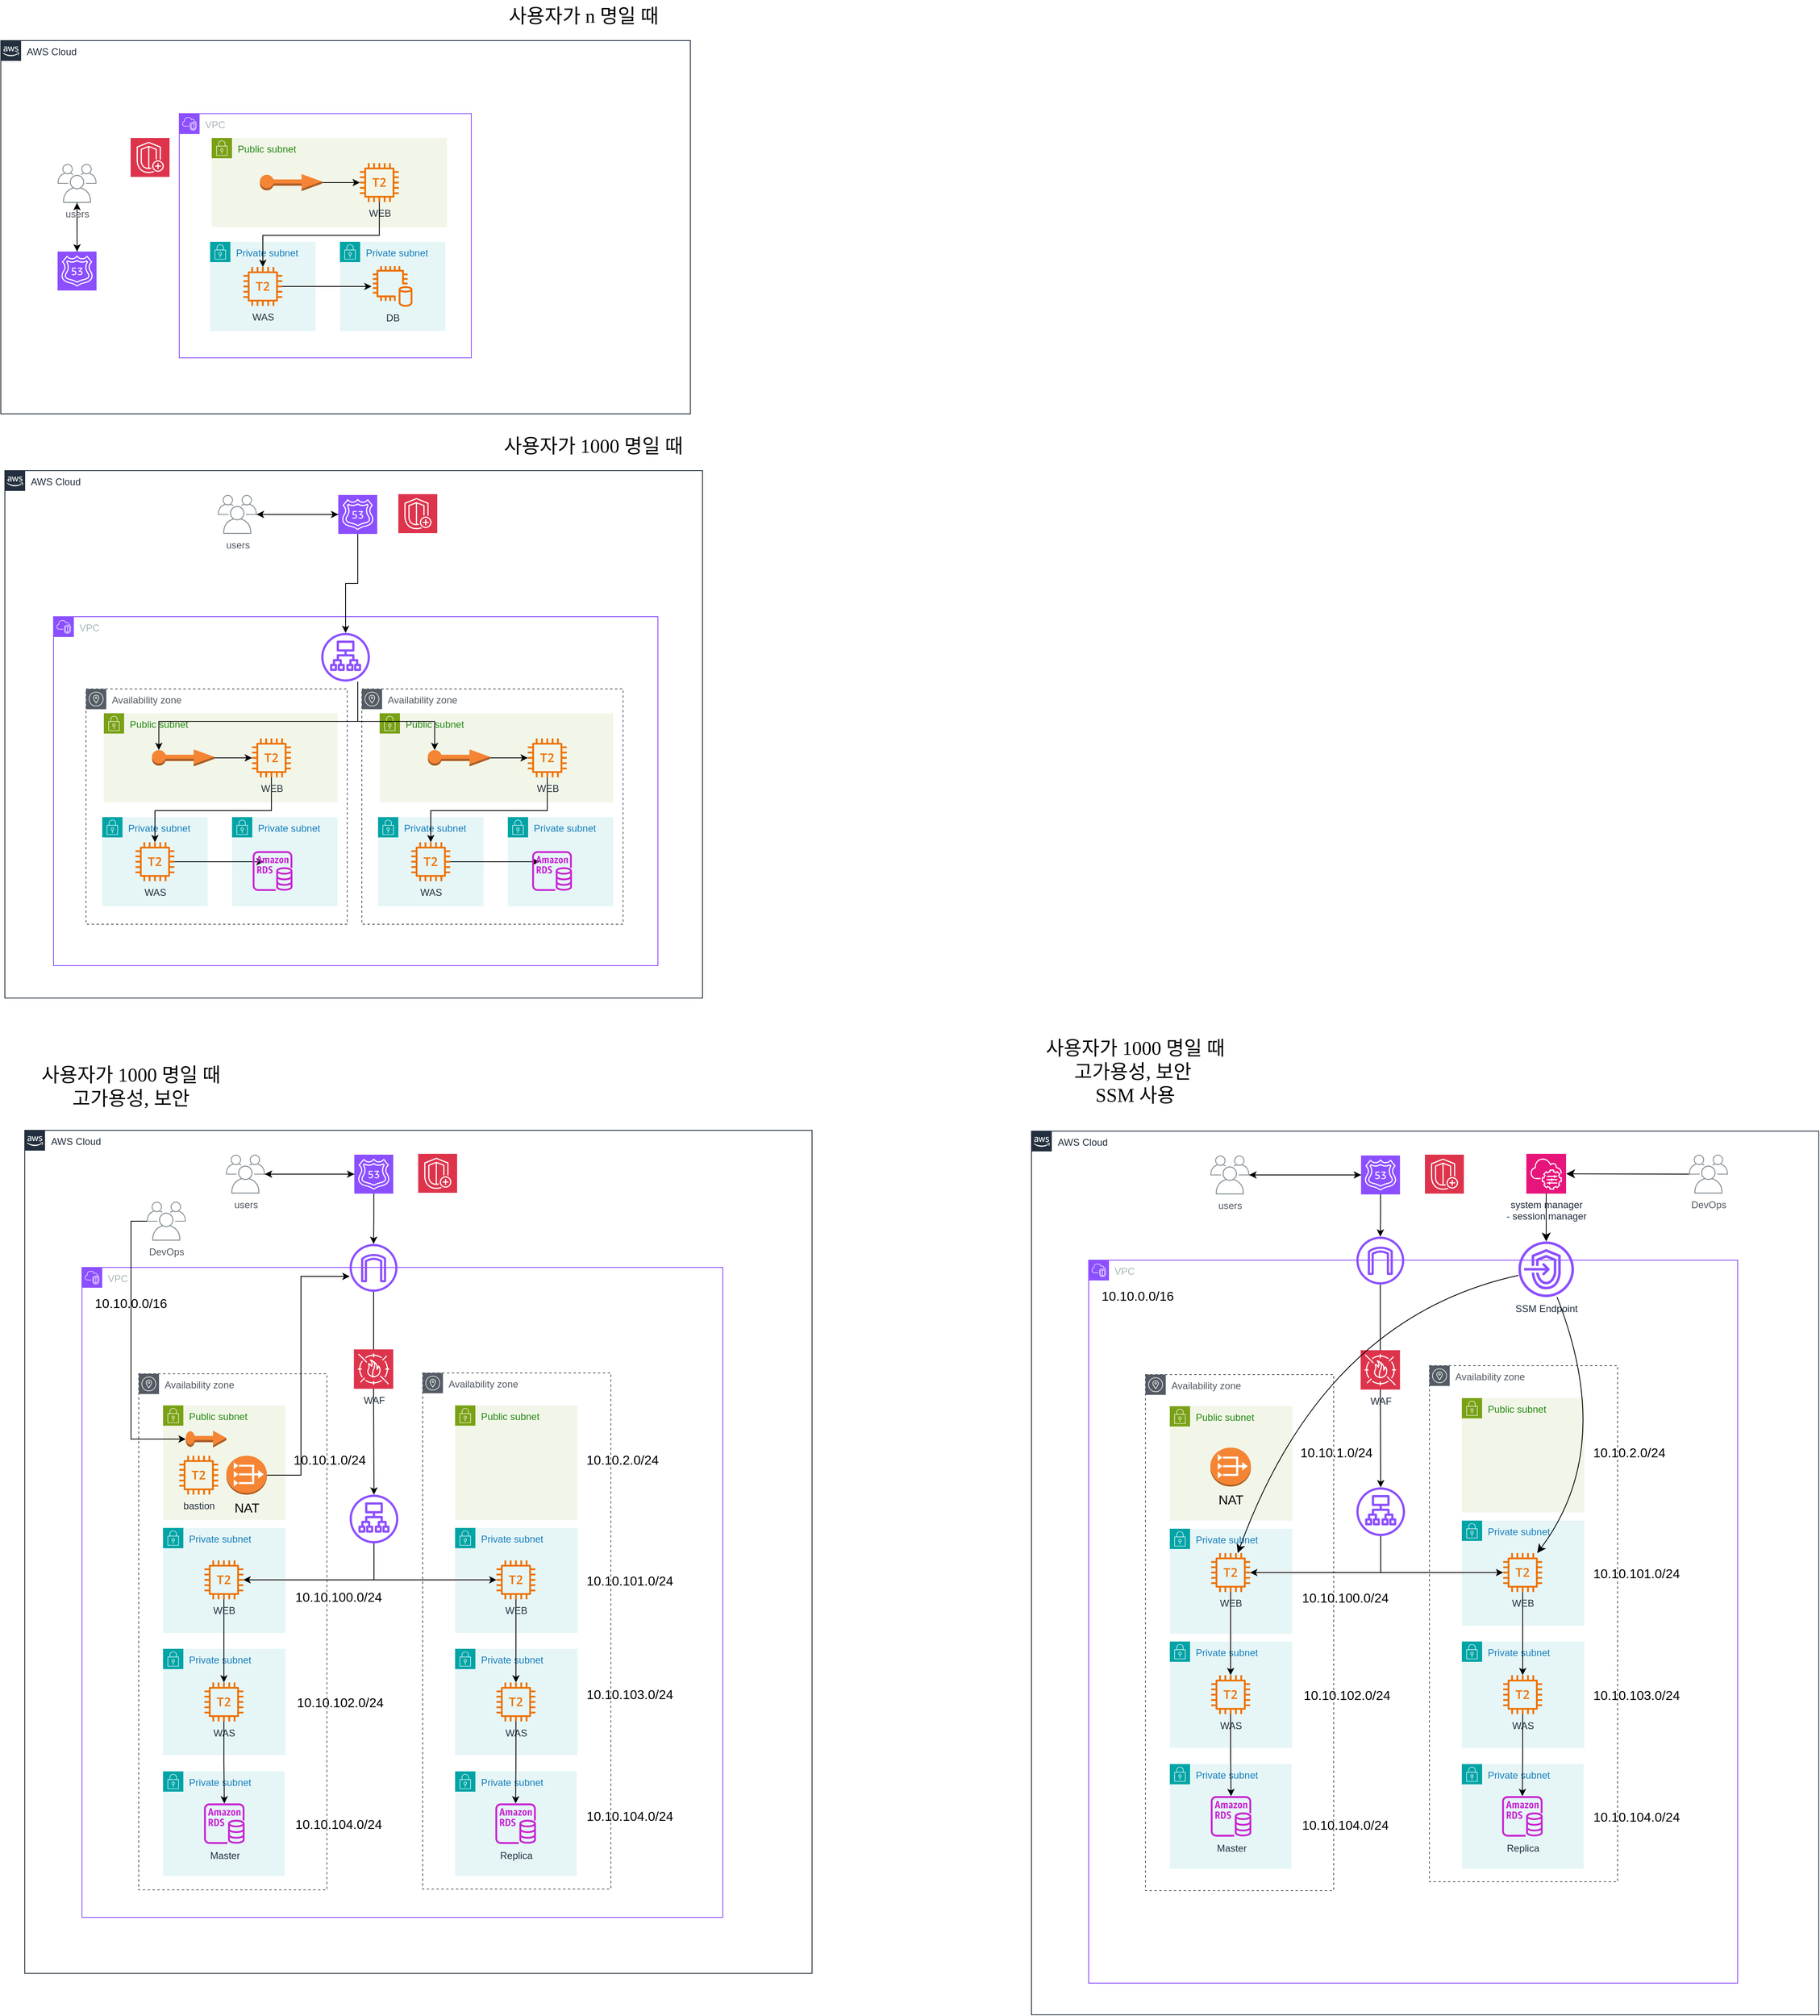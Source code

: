 <mxfile version="22.1.21" type="github">
  <diagram name="페이지-1" id="Wc-1QQAZittCdJHgFGNk">
    <mxGraphModel dx="5844" dy="3236" grid="0" gridSize="10" guides="1" tooltips="1" connect="1" arrows="1" fold="1" page="0" pageScale="1" pageWidth="827" pageHeight="1169" math="0" shadow="0">
      <root>
        <mxCell id="0" />
        <mxCell id="1" parent="0" />
        <mxCell id="7KFSZbsD8QToiaJrPgAA-156" value="Availability zone" style="sketch=0;outlineConnect=0;gradientColor=none;html=1;whiteSpace=wrap;fontSize=12;fontStyle=0;shape=mxgraph.aws4.group;grIcon=mxgraph.aws4.group_availability_zone;strokeColor=#545B64;fillColor=none;verticalAlign=top;align=left;spacingLeft=30;fontColor=#545B64;dashed=1;" vertex="1" parent="1">
          <mxGeometry x="535" y="869" width="322" height="290" as="geometry" />
        </mxCell>
        <mxCell id="7KFSZbsD8QToiaJrPgAA-157" value="Availability zone" style="sketch=0;outlineConnect=0;gradientColor=none;html=1;whiteSpace=wrap;fontSize=12;fontStyle=0;shape=mxgraph.aws4.group;grIcon=mxgraph.aws4.group_availability_zone;strokeColor=#545B64;fillColor=none;verticalAlign=top;align=left;spacingLeft=30;fontColor=#545B64;dashed=1;" vertex="1" parent="1">
          <mxGeometry x="195" y="869" width="322" height="290" as="geometry" />
        </mxCell>
        <mxCell id="7KFSZbsD8QToiaJrPgAA-158" value="AWS Cloud" style="points=[[0,0],[0.25,0],[0.5,0],[0.75,0],[1,0],[1,0.25],[1,0.5],[1,0.75],[1,1],[0.75,1],[0.5,1],[0.25,1],[0,1],[0,0.75],[0,0.5],[0,0.25]];outlineConnect=0;gradientColor=none;html=1;whiteSpace=wrap;fontSize=12;fontStyle=0;container=1;pointerEvents=0;collapsible=0;recursiveResize=0;shape=mxgraph.aws4.group;grIcon=mxgraph.aws4.group_aws_cloud_alt;strokeColor=#232F3E;fillColor=none;verticalAlign=top;align=left;spacingLeft=30;fontColor=#232F3E;dashed=0;" vertex="1" parent="1">
          <mxGeometry x="90" y="70" width="850" height="460" as="geometry" />
        </mxCell>
        <mxCell id="7KFSZbsD8QToiaJrPgAA-159" style="edgeStyle=orthogonalEdgeStyle;rounded=0;orthogonalLoop=1;jettySize=auto;html=1;" edge="1" parent="1" source="7KFSZbsD8QToiaJrPgAA-160" target="7KFSZbsD8QToiaJrPgAA-174">
          <mxGeometry relative="1" as="geometry" />
        </mxCell>
        <mxCell id="7KFSZbsD8QToiaJrPgAA-160" value="" style="sketch=0;points=[[0,0,0],[0.25,0,0],[0.5,0,0],[0.75,0,0],[1,0,0],[0,1,0],[0.25,1,0],[0.5,1,0],[0.75,1,0],[1,1,0],[0,0.25,0],[0,0.5,0],[0,0.75,0],[1,0.25,0],[1,0.5,0],[1,0.75,0]];outlineConnect=0;fontColor=#232F3E;fillColor=#8C4FFF;strokeColor=#ffffff;dashed=0;verticalLabelPosition=bottom;verticalAlign=top;align=center;html=1;fontSize=12;fontStyle=0;aspect=fixed;shape=mxgraph.aws4.resourceIcon;resIcon=mxgraph.aws4.route_53;" vertex="1" parent="1">
          <mxGeometry x="160" y="330" width="48" height="48" as="geometry" />
        </mxCell>
        <mxCell id="7KFSZbsD8QToiaJrPgAA-161" value="" style="sketch=0;points=[[0,0,0],[0.25,0,0],[0.5,0,0],[0.75,0,0],[1,0,0],[0,1,0],[0.25,1,0],[0.5,1,0],[0.75,1,0],[1,1,0],[0,0.25,0],[0,0.5,0],[0,0.75,0],[1,0.25,0],[1,0.5,0],[1,0.75,0]];outlineConnect=0;fontColor=#232F3E;fillColor=#DD344C;strokeColor=#ffffff;dashed=0;verticalLabelPosition=bottom;verticalAlign=top;align=center;html=1;fontSize=12;fontStyle=0;aspect=fixed;shape=mxgraph.aws4.resourceIcon;resIcon=mxgraph.aws4.shield;" vertex="1" parent="1">
          <mxGeometry x="250" y="190" width="48" height="48" as="geometry" />
        </mxCell>
        <mxCell id="7KFSZbsD8QToiaJrPgAA-162" value="Public subnet" style="points=[[0,0],[0.25,0],[0.5,0],[0.75,0],[1,0],[1,0.25],[1,0.5],[1,0.75],[1,1],[0.75,1],[0.5,1],[0.25,1],[0,1],[0,0.75],[0,0.5],[0,0.25]];outlineConnect=0;gradientColor=none;html=1;whiteSpace=wrap;fontSize=12;fontStyle=0;container=1;pointerEvents=0;collapsible=0;recursiveResize=0;shape=mxgraph.aws4.group;grIcon=mxgraph.aws4.group_security_group;grStroke=0;strokeColor=#7AA116;fillColor=#F2F6E8;verticalAlign=top;align=left;spacingLeft=30;fontColor=#248814;dashed=0;" vertex="1" parent="1">
          <mxGeometry x="350" y="190" width="290" height="110" as="geometry" />
        </mxCell>
        <mxCell id="7KFSZbsD8QToiaJrPgAA-163" style="edgeStyle=orthogonalEdgeStyle;rounded=0;orthogonalLoop=1;jettySize=auto;html=1;" edge="1" parent="7KFSZbsD8QToiaJrPgAA-162" source="7KFSZbsD8QToiaJrPgAA-164" target="7KFSZbsD8QToiaJrPgAA-165">
          <mxGeometry relative="1" as="geometry" />
        </mxCell>
        <mxCell id="7KFSZbsD8QToiaJrPgAA-164" value="" style="outlineConnect=0;dashed=0;verticalLabelPosition=bottom;verticalAlign=top;align=center;html=1;shape=mxgraph.aws3.elastic_ip;fillColor=#F58534;gradientColor=none;" vertex="1" parent="7KFSZbsD8QToiaJrPgAA-162">
          <mxGeometry x="59.38" y="44.5" width="76.5" height="21" as="geometry" />
        </mxCell>
        <mxCell id="7KFSZbsD8QToiaJrPgAA-165" value="WEB&lt;br&gt;" style="sketch=0;outlineConnect=0;fontColor=#232F3E;gradientColor=none;fillColor=#ED7100;strokeColor=none;dashed=0;verticalLabelPosition=bottom;verticalAlign=top;align=center;html=1;fontSize=12;fontStyle=0;aspect=fixed;pointerEvents=1;shape=mxgraph.aws4.t2_instance;" vertex="1" parent="7KFSZbsD8QToiaJrPgAA-162">
          <mxGeometry x="182.63" y="31" width="48" height="48" as="geometry" />
        </mxCell>
        <mxCell id="7KFSZbsD8QToiaJrPgAA-166" value="VPC" style="points=[[0,0],[0.25,0],[0.5,0],[0.75,0],[1,0],[1,0.25],[1,0.5],[1,0.75],[1,1],[0.75,1],[0.5,1],[0.25,1],[0,1],[0,0.75],[0,0.5],[0,0.25]];outlineConnect=0;gradientColor=none;html=1;whiteSpace=wrap;fontSize=12;fontStyle=0;container=1;pointerEvents=0;collapsible=0;recursiveResize=0;shape=mxgraph.aws4.group;grIcon=mxgraph.aws4.group_vpc2;strokeColor=#8C4FFF;fillColor=none;verticalAlign=top;align=left;spacingLeft=30;fontColor=#AAB7B8;dashed=0;" vertex="1" parent="1">
          <mxGeometry x="310" y="160" width="360" height="301" as="geometry" />
        </mxCell>
        <mxCell id="7KFSZbsD8QToiaJrPgAA-167" value="Private subnet" style="points=[[0,0],[0.25,0],[0.5,0],[0.75,0],[1,0],[1,0.25],[1,0.5],[1,0.75],[1,1],[0.75,1],[0.5,1],[0.25,1],[0,1],[0,0.75],[0,0.5],[0,0.25]];outlineConnect=0;gradientColor=none;html=1;whiteSpace=wrap;fontSize=12;fontStyle=0;container=1;pointerEvents=0;collapsible=0;recursiveResize=0;shape=mxgraph.aws4.group;grIcon=mxgraph.aws4.group_security_group;grStroke=0;strokeColor=#00A4A6;fillColor=#E6F6F7;verticalAlign=top;align=left;spacingLeft=30;fontColor=#147EBA;dashed=0;" vertex="1" parent="1">
          <mxGeometry x="348" y="318" width="130" height="110" as="geometry" />
        </mxCell>
        <mxCell id="7KFSZbsD8QToiaJrPgAA-168" value="WAS&lt;br&gt;" style="sketch=0;outlineConnect=0;fontColor=#232F3E;gradientColor=none;fillColor=#ED7100;strokeColor=none;dashed=0;verticalLabelPosition=bottom;verticalAlign=top;align=center;html=1;fontSize=12;fontStyle=0;aspect=fixed;pointerEvents=1;shape=mxgraph.aws4.t2_instance;" vertex="1" parent="7KFSZbsD8QToiaJrPgAA-167">
          <mxGeometry x="41" y="31" width="48" height="48" as="geometry" />
        </mxCell>
        <mxCell id="7KFSZbsD8QToiaJrPgAA-169" value="Private subnet" style="points=[[0,0],[0.25,0],[0.5,0],[0.75,0],[1,0],[1,0.25],[1,0.5],[1,0.75],[1,1],[0.75,1],[0.5,1],[0.25,1],[0,1],[0,0.75],[0,0.5],[0,0.25]];outlineConnect=0;gradientColor=none;html=1;whiteSpace=wrap;fontSize=12;fontStyle=0;container=1;pointerEvents=0;collapsible=0;recursiveResize=0;shape=mxgraph.aws4.group;grIcon=mxgraph.aws4.group_security_group;grStroke=0;strokeColor=#00A4A6;fillColor=#E6F6F7;verticalAlign=top;align=left;spacingLeft=30;fontColor=#147EBA;dashed=0;" vertex="1" parent="1">
          <mxGeometry x="508" y="318" width="130" height="110" as="geometry" />
        </mxCell>
        <mxCell id="7KFSZbsD8QToiaJrPgAA-170" value="DB" style="sketch=0;outlineConnect=0;fontColor=#232F3E;gradientColor=none;fillColor=#ED7100;strokeColor=none;dashed=0;verticalLabelPosition=bottom;verticalAlign=top;align=center;html=1;fontSize=12;fontStyle=0;aspect=fixed;pointerEvents=1;shape=mxgraph.aws4.db_on_instance2;" vertex="1" parent="7KFSZbsD8QToiaJrPgAA-169">
          <mxGeometry x="40" y="30" width="50" height="50" as="geometry" />
        </mxCell>
        <mxCell id="7KFSZbsD8QToiaJrPgAA-171" style="edgeStyle=orthogonalEdgeStyle;rounded=0;orthogonalLoop=1;jettySize=auto;html=1;entryX=-0.033;entryY=0.5;entryDx=0;entryDy=0;entryPerimeter=0;" edge="1" parent="1" source="7KFSZbsD8QToiaJrPgAA-168" target="7KFSZbsD8QToiaJrPgAA-170">
          <mxGeometry relative="1" as="geometry" />
        </mxCell>
        <mxCell id="7KFSZbsD8QToiaJrPgAA-172" style="edgeStyle=orthogonalEdgeStyle;rounded=0;orthogonalLoop=1;jettySize=auto;html=1;" edge="1" parent="1" source="7KFSZbsD8QToiaJrPgAA-165" target="7KFSZbsD8QToiaJrPgAA-168">
          <mxGeometry relative="1" as="geometry">
            <Array as="points">
              <mxPoint x="557" y="310" />
              <mxPoint x="413" y="310" />
            </Array>
          </mxGeometry>
        </mxCell>
        <mxCell id="7KFSZbsD8QToiaJrPgAA-173" style="edgeStyle=orthogonalEdgeStyle;rounded=0;orthogonalLoop=1;jettySize=auto;html=1;" edge="1" parent="1" source="7KFSZbsD8QToiaJrPgAA-174" target="7KFSZbsD8QToiaJrPgAA-160">
          <mxGeometry relative="1" as="geometry" />
        </mxCell>
        <mxCell id="7KFSZbsD8QToiaJrPgAA-174" value="users" style="sketch=0;outlineConnect=0;gradientColor=none;fontColor=#545B64;strokeColor=none;fillColor=#879196;dashed=0;verticalLabelPosition=bottom;verticalAlign=top;align=center;html=1;fontSize=12;fontStyle=0;aspect=fixed;shape=mxgraph.aws4.illustration_users;pointerEvents=1" vertex="1" parent="1">
          <mxGeometry x="160" y="222" width="48" height="48" as="geometry" />
        </mxCell>
        <mxCell id="7KFSZbsD8QToiaJrPgAA-175" value="Public subnet" style="points=[[0,0],[0.25,0],[0.5,0],[0.75,0],[1,0],[1,0.25],[1,0.5],[1,0.75],[1,1],[0.75,1],[0.5,1],[0.25,1],[0,1],[0,0.75],[0,0.5],[0,0.25]];outlineConnect=0;gradientColor=none;html=1;whiteSpace=wrap;fontSize=12;fontStyle=0;container=0;pointerEvents=0;collapsible=0;recursiveResize=0;shape=mxgraph.aws4.group;grIcon=mxgraph.aws4.group_security_group;grStroke=0;strokeColor=#7AA116;fillColor=#F2F6E8;verticalAlign=top;align=left;spacingLeft=30;fontColor=#248814;dashed=0;" vertex="1" parent="1">
          <mxGeometry x="217" y="899" width="288" height="110" as="geometry" />
        </mxCell>
        <mxCell id="7KFSZbsD8QToiaJrPgAA-176" value="Private subnet" style="points=[[0,0],[0.25,0],[0.5,0],[0.75,0],[1,0],[1,0.25],[1,0.5],[1,0.75],[1,1],[0.75,1],[0.5,1],[0.25,1],[0,1],[0,0.75],[0,0.5],[0,0.25]];outlineConnect=0;gradientColor=none;html=1;whiteSpace=wrap;fontSize=12;fontStyle=0;container=1;pointerEvents=0;collapsible=0;recursiveResize=0;shape=mxgraph.aws4.group;grIcon=mxgraph.aws4.group_security_group;grStroke=0;strokeColor=#00A4A6;fillColor=#E6F6F7;verticalAlign=top;align=left;spacingLeft=30;fontColor=#147EBA;dashed=0;" vertex="1" parent="1">
          <mxGeometry x="215" y="1027" width="130" height="110" as="geometry" />
        </mxCell>
        <mxCell id="7KFSZbsD8QToiaJrPgAA-177" value="WAS&lt;br&gt;" style="sketch=0;outlineConnect=0;fontColor=#232F3E;gradientColor=none;fillColor=#ED7100;strokeColor=none;dashed=0;verticalLabelPosition=bottom;verticalAlign=top;align=center;html=1;fontSize=12;fontStyle=0;aspect=fixed;pointerEvents=1;shape=mxgraph.aws4.t2_instance;" vertex="1" parent="7KFSZbsD8QToiaJrPgAA-176">
          <mxGeometry x="41" y="31" width="48" height="48" as="geometry" />
        </mxCell>
        <mxCell id="7KFSZbsD8QToiaJrPgAA-178" value="Private subnet" style="points=[[0,0],[0.25,0],[0.5,0],[0.75,0],[1,0],[1,0.25],[1,0.5],[1,0.75],[1,1],[0.75,1],[0.5,1],[0.25,1],[0,1],[0,0.75],[0,0.5],[0,0.25]];outlineConnect=0;gradientColor=none;html=1;whiteSpace=wrap;fontSize=12;fontStyle=0;container=1;pointerEvents=0;collapsible=0;recursiveResize=0;shape=mxgraph.aws4.group;grIcon=mxgraph.aws4.group_security_group;grStroke=0;strokeColor=#00A4A6;fillColor=#E6F6F7;verticalAlign=top;align=left;spacingLeft=30;fontColor=#147EBA;dashed=0;" vertex="1" parent="1">
          <mxGeometry x="375" y="1027" width="130" height="110" as="geometry" />
        </mxCell>
        <mxCell id="7KFSZbsD8QToiaJrPgAA-179" style="edgeStyle=orthogonalEdgeStyle;rounded=0;orthogonalLoop=1;jettySize=auto;html=1;entryX=-0.033;entryY=0.5;entryDx=0;entryDy=0;entryPerimeter=0;" edge="1" parent="1" source="7KFSZbsD8QToiaJrPgAA-177">
          <mxGeometry relative="1" as="geometry">
            <mxPoint x="413.994" y="1082" as="targetPoint" />
          </mxGeometry>
        </mxCell>
        <mxCell id="7KFSZbsD8QToiaJrPgAA-180" style="edgeStyle=orthogonalEdgeStyle;rounded=0;orthogonalLoop=1;jettySize=auto;html=1;" edge="1" parent="1" source="7KFSZbsD8QToiaJrPgAA-200" target="7KFSZbsD8QToiaJrPgAA-177">
          <mxGeometry relative="1" as="geometry">
            <Array as="points">
              <mxPoint x="424" y="1019" />
              <mxPoint x="280" y="1019" />
            </Array>
          </mxGeometry>
        </mxCell>
        <mxCell id="7KFSZbsD8QToiaJrPgAA-181" value="Public subnet" style="points=[[0,0],[0.25,0],[0.5,0],[0.75,0],[1,0],[1,0.25],[1,0.5],[1,0.75],[1,1],[0.75,1],[0.5,1],[0.25,1],[0,1],[0,0.75],[0,0.5],[0,0.25]];outlineConnect=0;gradientColor=none;html=1;whiteSpace=wrap;fontSize=12;fontStyle=0;container=0;pointerEvents=0;collapsible=0;recursiveResize=0;shape=mxgraph.aws4.group;grIcon=mxgraph.aws4.group_security_group;grStroke=0;strokeColor=#7AA116;fillColor=#F2F6E8;verticalAlign=top;align=left;spacingLeft=30;fontColor=#248814;dashed=0;" vertex="1" parent="1">
          <mxGeometry x="557" y="899" width="288" height="110" as="geometry" />
        </mxCell>
        <mxCell id="7KFSZbsD8QToiaJrPgAA-182" value="Private subnet" style="points=[[0,0],[0.25,0],[0.5,0],[0.75,0],[1,0],[1,0.25],[1,0.5],[1,0.75],[1,1],[0.75,1],[0.5,1],[0.25,1],[0,1],[0,0.75],[0,0.5],[0,0.25]];outlineConnect=0;gradientColor=none;html=1;whiteSpace=wrap;fontSize=12;fontStyle=0;container=1;pointerEvents=0;collapsible=0;recursiveResize=0;shape=mxgraph.aws4.group;grIcon=mxgraph.aws4.group_security_group;grStroke=0;strokeColor=#00A4A6;fillColor=#E6F6F7;verticalAlign=top;align=left;spacingLeft=30;fontColor=#147EBA;dashed=0;" vertex="1" parent="1">
          <mxGeometry x="555" y="1027" width="130" height="110" as="geometry" />
        </mxCell>
        <mxCell id="7KFSZbsD8QToiaJrPgAA-183" value="WAS&lt;br&gt;" style="sketch=0;outlineConnect=0;fontColor=#232F3E;gradientColor=none;fillColor=#ED7100;strokeColor=none;dashed=0;verticalLabelPosition=bottom;verticalAlign=top;align=center;html=1;fontSize=12;fontStyle=0;aspect=fixed;pointerEvents=1;shape=mxgraph.aws4.t2_instance;" vertex="1" parent="7KFSZbsD8QToiaJrPgAA-182">
          <mxGeometry x="41" y="31" width="48" height="48" as="geometry" />
        </mxCell>
        <mxCell id="7KFSZbsD8QToiaJrPgAA-184" value="Private subnet" style="points=[[0,0],[0.25,0],[0.5,0],[0.75,0],[1,0],[1,0.25],[1,0.5],[1,0.75],[1,1],[0.75,1],[0.5,1],[0.25,1],[0,1],[0,0.75],[0,0.5],[0,0.25]];outlineConnect=0;gradientColor=none;html=1;whiteSpace=wrap;fontSize=12;fontStyle=0;container=1;pointerEvents=0;collapsible=0;recursiveResize=0;shape=mxgraph.aws4.group;grIcon=mxgraph.aws4.group_security_group;grStroke=0;strokeColor=#00A4A6;fillColor=#E6F6F7;verticalAlign=top;align=left;spacingLeft=30;fontColor=#147EBA;dashed=0;" vertex="1" parent="1">
          <mxGeometry x="715" y="1027" width="130" height="110" as="geometry" />
        </mxCell>
        <mxCell id="7KFSZbsD8QToiaJrPgAA-185" style="edgeStyle=orthogonalEdgeStyle;rounded=0;orthogonalLoop=1;jettySize=auto;html=1;entryX=-0.033;entryY=0.5;entryDx=0;entryDy=0;entryPerimeter=0;" edge="1" parent="1" source="7KFSZbsD8QToiaJrPgAA-183">
          <mxGeometry relative="1" as="geometry">
            <mxPoint x="753.994" y="1082" as="targetPoint" />
          </mxGeometry>
        </mxCell>
        <mxCell id="7KFSZbsD8QToiaJrPgAA-186" style="edgeStyle=orthogonalEdgeStyle;rounded=0;orthogonalLoop=1;jettySize=auto;html=1;" edge="1" parent="1" source="7KFSZbsD8QToiaJrPgAA-203" target="7KFSZbsD8QToiaJrPgAA-183">
          <mxGeometry relative="1" as="geometry">
            <Array as="points">
              <mxPoint x="764" y="1019" />
              <mxPoint x="620" y="1019" />
            </Array>
          </mxGeometry>
        </mxCell>
        <mxCell id="7KFSZbsD8QToiaJrPgAA-187" value="VPC" style="points=[[0,0],[0.25,0],[0.5,0],[0.75,0],[1,0],[1,0.25],[1,0.5],[1,0.75],[1,1],[0.75,1],[0.5,1],[0.25,1],[0,1],[0,0.75],[0,0.5],[0,0.25]];outlineConnect=0;gradientColor=none;html=1;whiteSpace=wrap;fontSize=12;fontStyle=0;container=1;pointerEvents=0;collapsible=0;recursiveResize=0;shape=mxgraph.aws4.group;grIcon=mxgraph.aws4.group_vpc2;strokeColor=#8C4FFF;fillColor=none;verticalAlign=top;align=left;spacingLeft=30;fontColor=#AAB7B8;dashed=0;" vertex="1" parent="1">
          <mxGeometry x="155" y="780" width="745" height="430" as="geometry" />
        </mxCell>
        <mxCell id="7KFSZbsD8QToiaJrPgAA-188" value="" style="sketch=0;outlineConnect=0;fontColor=#232F3E;gradientColor=none;fillColor=#8C4FFF;strokeColor=none;dashed=0;verticalLabelPosition=bottom;verticalAlign=top;align=center;html=1;fontSize=12;fontStyle=0;aspect=fixed;pointerEvents=1;shape=mxgraph.aws4.application_load_balancer;" vertex="1" parent="7KFSZbsD8QToiaJrPgAA-187">
          <mxGeometry x="330" y="20" width="60" height="60" as="geometry" />
        </mxCell>
        <mxCell id="7KFSZbsD8QToiaJrPgAA-189" value="" style="sketch=0;outlineConnect=0;fontColor=#232F3E;gradientColor=none;fillColor=#C925D1;strokeColor=none;dashed=0;verticalLabelPosition=bottom;verticalAlign=top;align=center;html=1;fontSize=12;fontStyle=0;aspect=fixed;pointerEvents=1;shape=mxgraph.aws4.rds_instance;" vertex="1" parent="7KFSZbsD8QToiaJrPgAA-187">
          <mxGeometry x="245.5" y="289" width="49" height="49" as="geometry" />
        </mxCell>
        <mxCell id="7KFSZbsD8QToiaJrPgAA-190" value="" style="sketch=0;outlineConnect=0;fontColor=#232F3E;gradientColor=none;fillColor=#C925D1;strokeColor=none;dashed=0;verticalLabelPosition=bottom;verticalAlign=top;align=center;html=1;fontSize=12;fontStyle=0;aspect=fixed;pointerEvents=1;shape=mxgraph.aws4.rds_instance;" vertex="1" parent="7KFSZbsD8QToiaJrPgAA-187">
          <mxGeometry x="590" y="289" width="49" height="49" as="geometry" />
        </mxCell>
        <mxCell id="7KFSZbsD8QToiaJrPgAA-191" value="AWS Cloud" style="points=[[0,0],[0.25,0],[0.5,0],[0.75,0],[1,0],[1,0.25],[1,0.5],[1,0.75],[1,1],[0.75,1],[0.5,1],[0.25,1],[0,1],[0,0.75],[0,0.5],[0,0.25]];outlineConnect=0;gradientColor=none;html=1;whiteSpace=wrap;fontSize=12;fontStyle=0;container=1;pointerEvents=0;collapsible=0;recursiveResize=0;shape=mxgraph.aws4.group;grIcon=mxgraph.aws4.group_aws_cloud_alt;strokeColor=#232F3E;fillColor=none;verticalAlign=top;align=left;spacingLeft=30;fontColor=#232F3E;dashed=0;" vertex="1" parent="7KFSZbsD8QToiaJrPgAA-187">
          <mxGeometry x="-60" y="-180" width="860" height="650" as="geometry" />
        </mxCell>
        <mxCell id="7KFSZbsD8QToiaJrPgAA-192" value="" style="sketch=0;points=[[0,0,0],[0.25,0,0],[0.5,0,0],[0.75,0,0],[1,0,0],[0,1,0],[0.25,1,0],[0.5,1,0],[0.75,1,0],[1,1,0],[0,0.25,0],[0,0.5,0],[0,0.75,0],[1,0.25,0],[1,0.5,0],[1,0.75,0]];outlineConnect=0;fontColor=#232F3E;fillColor=#DD344C;strokeColor=#ffffff;dashed=0;verticalLabelPosition=bottom;verticalAlign=top;align=center;html=1;fontSize=12;fontStyle=0;aspect=fixed;shape=mxgraph.aws4.resourceIcon;resIcon=mxgraph.aws4.shield;" vertex="1" parent="7KFSZbsD8QToiaJrPgAA-191">
          <mxGeometry x="485" y="29" width="48" height="48" as="geometry" />
        </mxCell>
        <mxCell id="7KFSZbsD8QToiaJrPgAA-193" style="edgeStyle=orthogonalEdgeStyle;rounded=0;orthogonalLoop=1;jettySize=auto;html=1;" edge="1" parent="1" source="7KFSZbsD8QToiaJrPgAA-195" target="7KFSZbsD8QToiaJrPgAA-197">
          <mxGeometry relative="1" as="geometry" />
        </mxCell>
        <mxCell id="7KFSZbsD8QToiaJrPgAA-194" style="edgeStyle=orthogonalEdgeStyle;rounded=0;orthogonalLoop=1;jettySize=auto;html=1;" edge="1" parent="1" source="7KFSZbsD8QToiaJrPgAA-195" target="7KFSZbsD8QToiaJrPgAA-188">
          <mxGeometry relative="1" as="geometry" />
        </mxCell>
        <mxCell id="7KFSZbsD8QToiaJrPgAA-195" value="" style="sketch=0;points=[[0,0,0],[0.25,0,0],[0.5,0,0],[0.75,0,0],[1,0,0],[0,1,0],[0.25,1,0],[0.5,1,0],[0.75,1,0],[1,1,0],[0,0.25,0],[0,0.5,0],[0,0.75,0],[1,0.25,0],[1,0.5,0],[1,0.75,0]];outlineConnect=0;fontColor=#232F3E;fillColor=#8C4FFF;strokeColor=#ffffff;dashed=0;verticalLabelPosition=bottom;verticalAlign=top;align=center;html=1;fontSize=12;fontStyle=0;aspect=fixed;shape=mxgraph.aws4.resourceIcon;resIcon=mxgraph.aws4.route_53;" vertex="1" parent="1">
          <mxGeometry x="506" y="630" width="48" height="48" as="geometry" />
        </mxCell>
        <mxCell id="7KFSZbsD8QToiaJrPgAA-196" style="edgeStyle=orthogonalEdgeStyle;rounded=0;orthogonalLoop=1;jettySize=auto;html=1;" edge="1" parent="1" source="7KFSZbsD8QToiaJrPgAA-197" target="7KFSZbsD8QToiaJrPgAA-195">
          <mxGeometry relative="1" as="geometry" />
        </mxCell>
        <mxCell id="7KFSZbsD8QToiaJrPgAA-197" value="users" style="sketch=0;outlineConnect=0;gradientColor=none;fontColor=#545B64;strokeColor=none;fillColor=#879196;dashed=0;verticalLabelPosition=bottom;verticalAlign=top;align=center;html=1;fontSize=12;fontStyle=0;aspect=fixed;shape=mxgraph.aws4.illustration_users;pointerEvents=1" vertex="1" parent="1">
          <mxGeometry x="357.5" y="630" width="48" height="48" as="geometry" />
        </mxCell>
        <mxCell id="7KFSZbsD8QToiaJrPgAA-198" style="edgeStyle=orthogonalEdgeStyle;rounded=0;orthogonalLoop=1;jettySize=auto;html=1;" edge="1" parent="1" source="7KFSZbsD8QToiaJrPgAA-199" target="7KFSZbsD8QToiaJrPgAA-200">
          <mxGeometry relative="1" as="geometry" />
        </mxCell>
        <mxCell id="7KFSZbsD8QToiaJrPgAA-199" value="" style="outlineConnect=0;dashed=0;verticalLabelPosition=bottom;verticalAlign=top;align=center;html=1;shape=mxgraph.aws3.elastic_ip;fillColor=#F58534;gradientColor=none;" vertex="1" parent="1">
          <mxGeometry x="276.38" y="943.5" width="76.5" height="21" as="geometry" />
        </mxCell>
        <mxCell id="7KFSZbsD8QToiaJrPgAA-200" value="WEB&lt;br&gt;" style="sketch=0;outlineConnect=0;fontColor=#232F3E;gradientColor=none;fillColor=#ED7100;strokeColor=none;dashed=0;verticalLabelPosition=bottom;verticalAlign=top;align=center;html=1;fontSize=12;fontStyle=0;aspect=fixed;pointerEvents=1;shape=mxgraph.aws4.t2_instance;" vertex="1" parent="1">
          <mxGeometry x="399.63" y="930" width="48" height="48" as="geometry" />
        </mxCell>
        <mxCell id="7KFSZbsD8QToiaJrPgAA-201" style="edgeStyle=orthogonalEdgeStyle;rounded=0;orthogonalLoop=1;jettySize=auto;html=1;" edge="1" parent="1" source="7KFSZbsD8QToiaJrPgAA-202" target="7KFSZbsD8QToiaJrPgAA-203">
          <mxGeometry relative="1" as="geometry" />
        </mxCell>
        <mxCell id="7KFSZbsD8QToiaJrPgAA-202" value="" style="outlineConnect=0;dashed=0;verticalLabelPosition=bottom;verticalAlign=top;align=center;html=1;shape=mxgraph.aws3.elastic_ip;fillColor=#F58534;gradientColor=none;" vertex="1" parent="1">
          <mxGeometry x="616.38" y="943.5" width="76.5" height="21" as="geometry" />
        </mxCell>
        <mxCell id="7KFSZbsD8QToiaJrPgAA-203" value="WEB&lt;br&gt;" style="sketch=0;outlineConnect=0;fontColor=#232F3E;gradientColor=none;fillColor=#ED7100;strokeColor=none;dashed=0;verticalLabelPosition=bottom;verticalAlign=top;align=center;html=1;fontSize=12;fontStyle=0;aspect=fixed;pointerEvents=1;shape=mxgraph.aws4.t2_instance;" vertex="1" parent="1">
          <mxGeometry x="739.63" y="930" width="48" height="48" as="geometry" />
        </mxCell>
        <mxCell id="7KFSZbsD8QToiaJrPgAA-204" style="edgeStyle=orthogonalEdgeStyle;rounded=0;orthogonalLoop=1;jettySize=auto;html=1;entryX=0.11;entryY=0.04;entryDx=0;entryDy=0;entryPerimeter=0;" edge="1" parent="1" source="7KFSZbsD8QToiaJrPgAA-188" target="7KFSZbsD8QToiaJrPgAA-202">
          <mxGeometry relative="1" as="geometry">
            <Array as="points">
              <mxPoint x="530" y="909" />
              <mxPoint x="625" y="909" />
            </Array>
          </mxGeometry>
        </mxCell>
        <mxCell id="7KFSZbsD8QToiaJrPgAA-205" style="edgeStyle=orthogonalEdgeStyle;rounded=0;orthogonalLoop=1;jettySize=auto;html=1;entryX=0.11;entryY=0.04;entryDx=0;entryDy=0;entryPerimeter=0;" edge="1" parent="1" source="7KFSZbsD8QToiaJrPgAA-188" target="7KFSZbsD8QToiaJrPgAA-199">
          <mxGeometry relative="1" as="geometry">
            <Array as="points">
              <mxPoint x="530" y="909" />
              <mxPoint x="285" y="909" />
            </Array>
          </mxGeometry>
        </mxCell>
        <mxCell id="7KFSZbsD8QToiaJrPgAA-206" value="VPC" style="points=[[0,0],[0.25,0],[0.5,0],[0.75,0],[1,0],[1,0.25],[1,0.5],[1,0.75],[1,1],[0.75,1],[0.5,1],[0.25,1],[0,1],[0,0.75],[0,0.5],[0,0.25]];outlineConnect=0;gradientColor=none;html=1;whiteSpace=wrap;fontSize=12;fontStyle=0;container=1;pointerEvents=0;collapsible=0;recursiveResize=0;shape=mxgraph.aws4.group;grIcon=mxgraph.aws4.group_vpc2;strokeColor=#8C4FFF;fillColor=none;verticalAlign=top;align=left;spacingLeft=30;fontColor=#AAB7B8;dashed=0;" vertex="1" parent="1">
          <mxGeometry x="190" y="1582" width="790" height="801" as="geometry" />
        </mxCell>
        <mxCell id="7KFSZbsD8QToiaJrPgAA-207" value="Availability zone" style="sketch=0;outlineConnect=0;gradientColor=none;html=1;whiteSpace=wrap;fontSize=12;fontStyle=0;shape=mxgraph.aws4.group;grIcon=mxgraph.aws4.group_availability_zone;strokeColor=#545B64;fillColor=none;verticalAlign=top;align=left;spacingLeft=30;fontColor=#545B64;dashed=1;" vertex="1" parent="7KFSZbsD8QToiaJrPgAA-206">
          <mxGeometry x="420" y="130" width="232" height="636" as="geometry" />
        </mxCell>
        <mxCell id="7KFSZbsD8QToiaJrPgAA-208" value="Private subnet" style="points=[[0,0],[0.25,0],[0.5,0],[0.75,0],[1,0],[1,0.25],[1,0.5],[1,0.75],[1,1],[0.75,1],[0.5,1],[0.25,1],[0,1],[0,0.75],[0,0.5],[0,0.25]];outlineConnect=0;gradientColor=none;html=1;whiteSpace=wrap;fontSize=12;fontStyle=0;container=1;pointerEvents=0;collapsible=0;recursiveResize=0;shape=mxgraph.aws4.group;grIcon=mxgraph.aws4.group_security_group;grStroke=0;strokeColor=#00A4A6;fillColor=#E6F6F7;verticalAlign=top;align=left;spacingLeft=30;fontColor=#147EBA;dashed=0;" vertex="1" parent="7KFSZbsD8QToiaJrPgAA-206">
          <mxGeometry x="100" y="470" width="151" height="131" as="geometry" />
        </mxCell>
        <mxCell id="7KFSZbsD8QToiaJrPgAA-209" value="WAS&lt;br&gt;" style="sketch=0;outlineConnect=0;fontColor=#232F3E;gradientColor=none;fillColor=#ED7100;strokeColor=none;dashed=0;verticalLabelPosition=bottom;verticalAlign=top;align=center;html=1;fontSize=12;fontStyle=0;aspect=fixed;pointerEvents=1;shape=mxgraph.aws4.t2_instance;" vertex="1" parent="7KFSZbsD8QToiaJrPgAA-208">
          <mxGeometry x="51" y="41.5" width="48" height="48" as="geometry" />
        </mxCell>
        <mxCell id="7KFSZbsD8QToiaJrPgAA-210" value="Private subnet" style="points=[[0,0],[0.25,0],[0.5,0],[0.75,0],[1,0],[1,0.25],[1,0.5],[1,0.75],[1,1],[0.75,1],[0.5,1],[0.25,1],[0,1],[0,0.75],[0,0.5],[0,0.25]];outlineConnect=0;gradientColor=none;html=1;whiteSpace=wrap;fontSize=12;fontStyle=0;container=1;pointerEvents=0;collapsible=0;recursiveResize=0;shape=mxgraph.aws4.group;grIcon=mxgraph.aws4.group_security_group;grStroke=0;strokeColor=#00A4A6;fillColor=#E6F6F7;verticalAlign=top;align=left;spacingLeft=30;fontColor=#147EBA;dashed=0;" vertex="1" parent="7KFSZbsD8QToiaJrPgAA-206">
          <mxGeometry x="100" y="621" width="150" height="129" as="geometry" />
        </mxCell>
        <mxCell id="7KFSZbsD8QToiaJrPgAA-211" value="Master&lt;br&gt;" style="sketch=0;outlineConnect=0;fontColor=#232F3E;gradientColor=none;fillColor=#C925D1;strokeColor=none;dashed=0;verticalLabelPosition=bottom;verticalAlign=top;align=center;html=1;fontSize=12;fontStyle=0;aspect=fixed;pointerEvents=1;shape=mxgraph.aws4.rds_instance;" vertex="1" parent="7KFSZbsD8QToiaJrPgAA-210">
          <mxGeometry x="50.5" y="39.5" width="50" height="50" as="geometry" />
        </mxCell>
        <mxCell id="7KFSZbsD8QToiaJrPgAA-212" value="Private subnet" style="points=[[0,0],[0.25,0],[0.5,0],[0.75,0],[1,0],[1,0.25],[1,0.5],[1,0.75],[1,1],[0.75,1],[0.5,1],[0.25,1],[0,1],[0,0.75],[0,0.5],[0,0.25]];outlineConnect=0;gradientColor=none;html=1;whiteSpace=wrap;fontSize=12;fontStyle=0;container=1;pointerEvents=0;collapsible=0;recursiveResize=0;shape=mxgraph.aws4.group;grIcon=mxgraph.aws4.group_security_group;grStroke=0;strokeColor=#00A4A6;fillColor=#E6F6F7;verticalAlign=top;align=left;spacingLeft=30;fontColor=#147EBA;dashed=0;" vertex="1" parent="7KFSZbsD8QToiaJrPgAA-206">
          <mxGeometry x="460" y="321" width="151" height="129.5" as="geometry" />
        </mxCell>
        <mxCell id="7KFSZbsD8QToiaJrPgAA-213" value="Private subnet" style="points=[[0,0],[0.25,0],[0.5,0],[0.75,0],[1,0],[1,0.25],[1,0.5],[1,0.75],[1,1],[0.75,1],[0.5,1],[0.25,1],[0,1],[0,0.75],[0,0.5],[0,0.25]];outlineConnect=0;gradientColor=none;html=1;whiteSpace=wrap;fontSize=12;fontStyle=0;container=1;pointerEvents=0;collapsible=0;recursiveResize=0;shape=mxgraph.aws4.group;grIcon=mxgraph.aws4.group_security_group;grStroke=0;strokeColor=#00A4A6;fillColor=#E6F6F7;verticalAlign=top;align=left;spacingLeft=30;fontColor=#147EBA;dashed=0;" vertex="1" parent="7KFSZbsD8QToiaJrPgAA-206">
          <mxGeometry x="460" y="470" width="151" height="131" as="geometry" />
        </mxCell>
        <mxCell id="7KFSZbsD8QToiaJrPgAA-214" value="WAS&lt;br&gt;" style="sketch=0;outlineConnect=0;fontColor=#232F3E;gradientColor=none;fillColor=#ED7100;strokeColor=none;dashed=0;verticalLabelPosition=bottom;verticalAlign=top;align=center;html=1;fontSize=12;fontStyle=0;aspect=fixed;pointerEvents=1;shape=mxgraph.aws4.t2_instance;" vertex="1" parent="7KFSZbsD8QToiaJrPgAA-213">
          <mxGeometry x="51" y="41.5" width="48" height="48" as="geometry" />
        </mxCell>
        <mxCell id="7KFSZbsD8QToiaJrPgAA-215" value="Public subnet" style="points=[[0,0],[0.25,0],[0.5,0],[0.75,0],[1,0],[1,0.25],[1,0.5],[1,0.75],[1,1],[0.75,1],[0.5,1],[0.25,1],[0,1],[0,0.75],[0,0.5],[0,0.25]];outlineConnect=0;gradientColor=none;html=1;whiteSpace=wrap;fontSize=12;fontStyle=0;container=0;pointerEvents=0;collapsible=0;recursiveResize=0;shape=mxgraph.aws4.group;grIcon=mxgraph.aws4.group_security_group;grStroke=0;strokeColor=#7AA116;fillColor=#F2F6E8;verticalAlign=top;align=left;spacingLeft=30;fontColor=#248814;dashed=0;" vertex="1" parent="7KFSZbsD8QToiaJrPgAA-206">
          <mxGeometry x="460" y="170" width="151" height="141" as="geometry" />
        </mxCell>
        <mxCell id="7KFSZbsD8QToiaJrPgAA-216" value="Private subnet" style="points=[[0,0],[0.25,0],[0.5,0],[0.75,0],[1,0],[1,0.25],[1,0.5],[1,0.75],[1,1],[0.75,1],[0.5,1],[0.25,1],[0,1],[0,0.75],[0,0.5],[0,0.25]];outlineConnect=0;gradientColor=none;html=1;whiteSpace=wrap;fontSize=12;fontStyle=0;container=1;pointerEvents=0;collapsible=0;recursiveResize=0;shape=mxgraph.aws4.group;grIcon=mxgraph.aws4.group_security_group;grStroke=0;strokeColor=#00A4A6;fillColor=#E6F6F7;verticalAlign=top;align=left;spacingLeft=30;fontColor=#147EBA;dashed=0;" vertex="1" parent="7KFSZbsD8QToiaJrPgAA-206">
          <mxGeometry x="460" y="621" width="150" height="129" as="geometry" />
        </mxCell>
        <mxCell id="7KFSZbsD8QToiaJrPgAA-217" value="" style="edgeStyle=orthogonalEdgeStyle;rounded=0;orthogonalLoop=1;jettySize=auto;html=1;" edge="1" parent="7KFSZbsD8QToiaJrPgAA-206" source="7KFSZbsD8QToiaJrPgAA-218" target="7KFSZbsD8QToiaJrPgAA-214">
          <mxGeometry relative="1" as="geometry" />
        </mxCell>
        <mxCell id="7KFSZbsD8QToiaJrPgAA-218" value="WEB" style="sketch=0;outlineConnect=0;fontColor=#232F3E;gradientColor=none;fillColor=#ED7100;strokeColor=none;dashed=0;verticalLabelPosition=bottom;verticalAlign=top;align=center;html=1;fontSize=12;fontStyle=0;aspect=fixed;pointerEvents=1;shape=mxgraph.aws4.t2_instance;" vertex="1" parent="7KFSZbsD8QToiaJrPgAA-206">
          <mxGeometry x="511" y="361" width="48" height="48" as="geometry" />
        </mxCell>
        <mxCell id="7KFSZbsD8QToiaJrPgAA-219" style="edgeStyle=orthogonalEdgeStyle;rounded=0;orthogonalLoop=1;jettySize=auto;html=1;" edge="1" parent="7KFSZbsD8QToiaJrPgAA-206" source="7KFSZbsD8QToiaJrPgAA-220" target="7KFSZbsD8QToiaJrPgAA-227">
          <mxGeometry relative="1" as="geometry" />
        </mxCell>
        <mxCell id="7KFSZbsD8QToiaJrPgAA-220" value="" style="sketch=0;outlineConnect=0;fontColor=#232F3E;gradientColor=none;fillColor=#8C4FFF;strokeColor=none;dashed=0;verticalLabelPosition=bottom;verticalAlign=top;align=center;html=1;fontSize=12;fontStyle=0;aspect=fixed;pointerEvents=1;shape=mxgraph.aws4.internet_gateway;" vertex="1" parent="7KFSZbsD8QToiaJrPgAA-206">
          <mxGeometry x="330" y="-29" width="59" height="59" as="geometry" />
        </mxCell>
        <mxCell id="7KFSZbsD8QToiaJrPgAA-221" value="10.10.0.0/16" style="text;html=1;align=center;verticalAlign=middle;resizable=0;points=[];autosize=1;strokeColor=none;fillColor=none;fontSize=16;" vertex="1" parent="7KFSZbsD8QToiaJrPgAA-206">
          <mxGeometry x="5" y="29" width="110" height="30" as="geometry" />
        </mxCell>
        <mxCell id="7KFSZbsD8QToiaJrPgAA-222" value="10.10.1.0/24" style="text;html=1;align=center;verticalAlign=middle;resizable=0;points=[];autosize=1;strokeColor=none;fillColor=none;fontSize=16;" vertex="1" parent="7KFSZbsD8QToiaJrPgAA-206">
          <mxGeometry x="250" y="222" width="110" height="30" as="geometry" />
        </mxCell>
        <mxCell id="7KFSZbsD8QToiaJrPgAA-223" value="10.10.2.0/24" style="text;html=1;align=center;verticalAlign=middle;resizable=0;points=[];autosize=1;strokeColor=none;fillColor=none;fontSize=16;" vertex="1" parent="7KFSZbsD8QToiaJrPgAA-206">
          <mxGeometry x="611" y="222" width="110" height="30" as="geometry" />
        </mxCell>
        <mxCell id="7KFSZbsD8QToiaJrPgAA-224" value="10.10.101.0/24" style="text;html=1;align=center;verticalAlign=middle;resizable=0;points=[];autosize=1;strokeColor=none;fillColor=none;fontSize=16;" vertex="1" parent="7KFSZbsD8QToiaJrPgAA-206">
          <mxGeometry x="610" y="370.75" width="130" height="30" as="geometry" />
        </mxCell>
        <mxCell id="7KFSZbsD8QToiaJrPgAA-225" value="10.10.102.0/24" style="text;html=1;align=center;verticalAlign=middle;resizable=0;points=[];autosize=1;strokeColor=none;fillColor=none;fontSize=16;" vertex="1" parent="7KFSZbsD8QToiaJrPgAA-206">
          <mxGeometry x="253" y="520.5" width="130" height="30" as="geometry" />
        </mxCell>
        <mxCell id="7KFSZbsD8QToiaJrPgAA-226" style="edgeStyle=orthogonalEdgeStyle;rounded=0;orthogonalLoop=1;jettySize=auto;html=1;" edge="1" parent="7KFSZbsD8QToiaJrPgAA-206" source="7KFSZbsD8QToiaJrPgAA-227" target="7KFSZbsD8QToiaJrPgAA-218">
          <mxGeometry relative="1" as="geometry">
            <Array as="points">
              <mxPoint x="360" y="385" />
            </Array>
          </mxGeometry>
        </mxCell>
        <mxCell id="7KFSZbsD8QToiaJrPgAA-227" value="" style="sketch=0;outlineConnect=0;fontColor=#232F3E;gradientColor=none;fillColor=#8C4FFF;strokeColor=none;dashed=0;verticalLabelPosition=bottom;verticalAlign=top;align=center;html=1;fontSize=12;fontStyle=0;aspect=fixed;pointerEvents=1;shape=mxgraph.aws4.application_load_balancer;" vertex="1" parent="7KFSZbsD8QToiaJrPgAA-206">
          <mxGeometry x="330" y="280" width="60" height="60" as="geometry" />
        </mxCell>
        <mxCell id="7KFSZbsD8QToiaJrPgAA-228" value="AWS Cloud" style="points=[[0,0],[0.25,0],[0.5,0],[0.75,0],[1,0],[1,0.25],[1,0.5],[1,0.75],[1,1],[0.75,1],[0.5,1],[0.25,1],[0,1],[0,0.75],[0,0.5],[0,0.25]];outlineConnect=0;gradientColor=none;html=1;whiteSpace=wrap;fontSize=12;fontStyle=0;container=1;pointerEvents=0;collapsible=0;recursiveResize=0;shape=mxgraph.aws4.group;grIcon=mxgraph.aws4.group_aws_cloud_alt;strokeColor=#232F3E;fillColor=none;verticalAlign=top;align=left;spacingLeft=30;fontColor=#232F3E;dashed=0;" vertex="1" parent="7KFSZbsD8QToiaJrPgAA-206">
          <mxGeometry x="-70.5" y="-169" width="970.5" height="1039" as="geometry" />
        </mxCell>
        <mxCell id="7KFSZbsD8QToiaJrPgAA-229" value="Availability zone" style="sketch=0;outlineConnect=0;gradientColor=none;html=1;whiteSpace=wrap;fontSize=12;fontStyle=0;shape=mxgraph.aws4.group;grIcon=mxgraph.aws4.group_availability_zone;strokeColor=#545B64;fillColor=none;verticalAlign=top;align=left;spacingLeft=30;fontColor=#545B64;dashed=1;" vertex="1" parent="7KFSZbsD8QToiaJrPgAA-228">
          <mxGeometry x="140.5" y="300" width="232" height="636" as="geometry" />
        </mxCell>
        <mxCell id="7KFSZbsD8QToiaJrPgAA-230" value="Private subnet" style="points=[[0,0],[0.25,0],[0.5,0],[0.75,0],[1,0],[1,0.25],[1,0.5],[1,0.75],[1,1],[0.75,1],[0.5,1],[0.25,1],[0,1],[0,0.75],[0,0.5],[0,0.25]];outlineConnect=0;gradientColor=none;html=1;whiteSpace=wrap;fontSize=12;fontStyle=0;container=1;pointerEvents=0;collapsible=0;recursiveResize=0;shape=mxgraph.aws4.group;grIcon=mxgraph.aws4.group_security_group;grStroke=0;strokeColor=#00A4A6;fillColor=#E6F6F7;verticalAlign=top;align=left;spacingLeft=30;fontColor=#147EBA;dashed=0;" vertex="1" parent="7KFSZbsD8QToiaJrPgAA-228">
          <mxGeometry x="170.5" y="490" width="151" height="129.5" as="geometry" />
        </mxCell>
        <mxCell id="7KFSZbsD8QToiaJrPgAA-231" value="" style="sketch=0;points=[[0,0,0],[0.25,0,0],[0.5,0,0],[0.75,0,0],[1,0,0],[0,1,0],[0.25,1,0],[0.5,1,0],[0.75,1,0],[1,1,0],[0,0.25,0],[0,0.5,0],[0,0.75,0],[1,0.25,0],[1,0.5,0],[1,0.75,0]];outlineConnect=0;fontColor=#232F3E;fillColor=#DD344C;strokeColor=#ffffff;dashed=0;verticalLabelPosition=bottom;verticalAlign=top;align=center;html=1;fontSize=12;fontStyle=0;aspect=fixed;shape=mxgraph.aws4.resourceIcon;resIcon=mxgraph.aws4.shield;" vertex="1" parent="7KFSZbsD8QToiaJrPgAA-228">
          <mxGeometry x="485" y="29" width="48" height="48" as="geometry" />
        </mxCell>
        <mxCell id="7KFSZbsD8QToiaJrPgAA-232" value="WAF" style="sketch=0;points=[[0,0,0],[0.25,0,0],[0.5,0,0],[0.75,0,0],[1,0,0],[0,1,0],[0.25,1,0],[0.5,1,0],[0.75,1,0],[1,1,0],[0,0.25,0],[0,0.5,0],[0,0.75,0],[1,0.25,0],[1,0.5,0],[1,0.75,0]];outlineConnect=0;fontColor=#232F3E;fillColor=#DD344C;strokeColor=#ffffff;dashed=0;verticalLabelPosition=bottom;verticalAlign=top;align=center;html=1;fontSize=12;fontStyle=0;aspect=fixed;shape=mxgraph.aws4.resourceIcon;resIcon=mxgraph.aws4.waf;" vertex="1" parent="7KFSZbsD8QToiaJrPgAA-228">
          <mxGeometry x="405.75" y="270" width="48.5" height="48.5" as="geometry" />
        </mxCell>
        <mxCell id="7KFSZbsD8QToiaJrPgAA-233" value="Public subnet" style="points=[[0,0],[0.25,0],[0.5,0],[0.75,0],[1,0],[1,0.25],[1,0.5],[1,0.75],[1,1],[0.75,1],[0.5,1],[0.25,1],[0,1],[0,0.75],[0,0.5],[0,0.25]];outlineConnect=0;gradientColor=none;html=1;whiteSpace=wrap;fontSize=12;fontStyle=0;container=0;pointerEvents=0;collapsible=0;recursiveResize=0;shape=mxgraph.aws4.group;grIcon=mxgraph.aws4.group_security_group;grStroke=0;strokeColor=#7AA116;fillColor=#F2F6E8;verticalAlign=top;align=left;spacingLeft=30;fontColor=#248814;dashed=0;" vertex="1" parent="7KFSZbsD8QToiaJrPgAA-228">
          <mxGeometry x="170.5" y="339" width="151" height="141" as="geometry" />
        </mxCell>
        <mxCell id="7KFSZbsD8QToiaJrPgAA-234" value="" style="outlineConnect=0;dashed=0;verticalLabelPosition=bottom;verticalAlign=top;align=center;html=1;shape=mxgraph.aws3.elastic_ip;fillColor=#F58534;gradientColor=none;" vertex="1" parent="7KFSZbsD8QToiaJrPgAA-228">
          <mxGeometry x="198.5" y="370" width="50" height="21" as="geometry" />
        </mxCell>
        <mxCell id="7KFSZbsD8QToiaJrPgAA-235" value="bastion" style="sketch=0;outlineConnect=0;fontColor=#232F3E;gradientColor=none;fillColor=#ED7100;strokeColor=none;dashed=0;verticalLabelPosition=bottom;verticalAlign=top;align=center;html=1;fontSize=12;fontStyle=0;aspect=fixed;pointerEvents=1;shape=mxgraph.aws4.t2_instance;" vertex="1" parent="7KFSZbsD8QToiaJrPgAA-228">
          <mxGeometry x="190.5" y="401" width="48" height="48" as="geometry" />
        </mxCell>
        <mxCell id="7KFSZbsD8QToiaJrPgAA-236" value="NAT&lt;br&gt;" style="outlineConnect=0;dashed=0;verticalLabelPosition=bottom;verticalAlign=top;align=center;html=1;shape=mxgraph.aws3.vpc_nat_gateway;fillColor=#F58534;gradientColor=none;fontSize=16;" vertex="1" parent="7KFSZbsD8QToiaJrPgAA-228">
          <mxGeometry x="248.5" y="401" width="50" height="48" as="geometry" />
        </mxCell>
        <mxCell id="7KFSZbsD8QToiaJrPgAA-237" value="" style="sketch=0;points=[[0,0,0],[0.25,0,0],[0.5,0,0],[0.75,0,0],[1,0,0],[0,1,0],[0.25,1,0],[0.5,1,0],[0.75,1,0],[1,1,0],[0,0.25,0],[0,0.5,0],[0,0.75,0],[1,0.25,0],[1,0.5,0],[1,0.75,0]];outlineConnect=0;fontColor=#232F3E;fillColor=#8C4FFF;strokeColor=#ffffff;dashed=0;verticalLabelPosition=bottom;verticalAlign=top;align=center;html=1;fontSize=12;fontStyle=0;aspect=fixed;shape=mxgraph.aws4.resourceIcon;resIcon=mxgraph.aws4.route_53;" vertex="1" parent="7KFSZbsD8QToiaJrPgAA-228">
          <mxGeometry x="406.25" y="30" width="48" height="48" as="geometry" />
        </mxCell>
        <mxCell id="7KFSZbsD8QToiaJrPgAA-238" value="10.10.104.0/24" style="text;html=1;align=center;verticalAlign=middle;resizable=0;points=[];autosize=1;strokeColor=none;fillColor=none;fontSize=16;" vertex="1" parent="7KFSZbsD8QToiaJrPgAA-228">
          <mxGeometry x="321.5" y="839.5" width="130" height="30" as="geometry" />
        </mxCell>
        <mxCell id="7KFSZbsD8QToiaJrPgAA-239" value="10.10.100.0/24" style="text;html=1;align=center;verticalAlign=middle;resizable=0;points=[];autosize=1;strokeColor=none;fillColor=none;fontSize=16;" vertex="1" parent="7KFSZbsD8QToiaJrPgAA-228">
          <mxGeometry x="321.5" y="560" width="130" height="30" as="geometry" />
        </mxCell>
        <mxCell id="7KFSZbsD8QToiaJrPgAA-240" style="edgeStyle=orthogonalEdgeStyle;rounded=0;orthogonalLoop=1;jettySize=auto;html=1;entryX=0;entryY=0.5;entryDx=0;entryDy=0;entryPerimeter=0;" edge="1" parent="7KFSZbsD8QToiaJrPgAA-228" source="7KFSZbsD8QToiaJrPgAA-241" target="7KFSZbsD8QToiaJrPgAA-234">
          <mxGeometry relative="1" as="geometry">
            <Array as="points">
              <mxPoint x="131" y="112" />
              <mxPoint x="131" y="381" />
            </Array>
          </mxGeometry>
        </mxCell>
        <mxCell id="7KFSZbsD8QToiaJrPgAA-241" value="DevOps&lt;br&gt;" style="sketch=0;outlineConnect=0;gradientColor=none;fontColor=#545B64;strokeColor=none;fillColor=#879196;dashed=0;verticalLabelPosition=bottom;verticalAlign=top;align=center;html=1;fontSize=12;fontStyle=0;aspect=fixed;shape=mxgraph.aws4.illustration_users;pointerEvents=1" vertex="1" parent="7KFSZbsD8QToiaJrPgAA-228">
          <mxGeometry x="150.5" y="88" width="48" height="48" as="geometry" />
        </mxCell>
        <mxCell id="7KFSZbsD8QToiaJrPgAA-242" value="10.10.103.0/24" style="text;html=1;align=center;verticalAlign=middle;resizable=0;points=[];autosize=1;strokeColor=none;fillColor=none;fontSize=16;" vertex="1" parent="7KFSZbsD8QToiaJrPgAA-228">
          <mxGeometry x="680.5" y="680" width="130" height="30" as="geometry" />
        </mxCell>
        <mxCell id="7KFSZbsD8QToiaJrPgAA-243" value="10.10.104.0/24" style="text;html=1;align=center;verticalAlign=middle;resizable=0;points=[];autosize=1;strokeColor=none;fillColor=none;fontSize=16;" vertex="1" parent="7KFSZbsD8QToiaJrPgAA-228">
          <mxGeometry x="680.5" y="830" width="130" height="30" as="geometry" />
        </mxCell>
        <mxCell id="7KFSZbsD8QToiaJrPgAA-244" value="" style="edgeStyle=orthogonalEdgeStyle;rounded=0;orthogonalLoop=1;jettySize=auto;html=1;" edge="1" parent="7KFSZbsD8QToiaJrPgAA-206" source="7KFSZbsD8QToiaJrPgAA-245" target="7KFSZbsD8QToiaJrPgAA-209">
          <mxGeometry relative="1" as="geometry" />
        </mxCell>
        <mxCell id="7KFSZbsD8QToiaJrPgAA-245" value="WEB" style="sketch=0;outlineConnect=0;fontColor=#232F3E;gradientColor=none;fillColor=#ED7100;strokeColor=none;dashed=0;verticalLabelPosition=bottom;verticalAlign=top;align=center;html=1;fontSize=12;fontStyle=0;aspect=fixed;pointerEvents=1;shape=mxgraph.aws4.t2_instance;" vertex="1" parent="7KFSZbsD8QToiaJrPgAA-206">
          <mxGeometry x="151" y="361" width="48" height="48" as="geometry" />
        </mxCell>
        <mxCell id="7KFSZbsD8QToiaJrPgAA-246" style="edgeStyle=orthogonalEdgeStyle;rounded=0;orthogonalLoop=1;jettySize=auto;html=1;" edge="1" parent="7KFSZbsD8QToiaJrPgAA-206" source="7KFSZbsD8QToiaJrPgAA-237" target="7KFSZbsD8QToiaJrPgAA-220">
          <mxGeometry relative="1" as="geometry" />
        </mxCell>
        <mxCell id="7KFSZbsD8QToiaJrPgAA-247" style="edgeStyle=orthogonalEdgeStyle;rounded=0;orthogonalLoop=1;jettySize=auto;html=1;" edge="1" parent="7KFSZbsD8QToiaJrPgAA-206" source="7KFSZbsD8QToiaJrPgAA-227" target="7KFSZbsD8QToiaJrPgAA-245">
          <mxGeometry relative="1" as="geometry">
            <Array as="points">
              <mxPoint x="360" y="385" />
            </Array>
          </mxGeometry>
        </mxCell>
        <mxCell id="7KFSZbsD8QToiaJrPgAA-248" value="" style="edgeStyle=orthogonalEdgeStyle;rounded=0;orthogonalLoop=1;jettySize=auto;html=1;" edge="1" parent="7KFSZbsD8QToiaJrPgAA-206" source="7KFSZbsD8QToiaJrPgAA-209" target="7KFSZbsD8QToiaJrPgAA-211">
          <mxGeometry relative="1" as="geometry" />
        </mxCell>
        <mxCell id="7KFSZbsD8QToiaJrPgAA-249" value="" style="edgeStyle=orthogonalEdgeStyle;rounded=0;orthogonalLoop=1;jettySize=auto;html=1;" edge="1" parent="7KFSZbsD8QToiaJrPgAA-206" source="7KFSZbsD8QToiaJrPgAA-214" target="7KFSZbsD8QToiaJrPgAA-250">
          <mxGeometry relative="1" as="geometry" />
        </mxCell>
        <mxCell id="7KFSZbsD8QToiaJrPgAA-250" value="Replica" style="sketch=0;outlineConnect=0;fontColor=#232F3E;gradientColor=none;fillColor=#C925D1;strokeColor=none;dashed=0;verticalLabelPosition=bottom;verticalAlign=top;align=center;html=1;fontSize=12;fontStyle=0;aspect=fixed;pointerEvents=1;shape=mxgraph.aws4.rds_instance;" vertex="1" parent="7KFSZbsD8QToiaJrPgAA-206">
          <mxGeometry x="509.63" y="660.5" width="50" height="50" as="geometry" />
        </mxCell>
        <mxCell id="7KFSZbsD8QToiaJrPgAA-251" style="edgeStyle=orthogonalEdgeStyle;rounded=0;orthogonalLoop=1;jettySize=auto;html=1;" edge="1" parent="7KFSZbsD8QToiaJrPgAA-206" source="7KFSZbsD8QToiaJrPgAA-236" target="7KFSZbsD8QToiaJrPgAA-220">
          <mxGeometry relative="1" as="geometry">
            <Array as="points">
              <mxPoint x="270" y="256" />
              <mxPoint x="270" y="11" />
            </Array>
          </mxGeometry>
        </mxCell>
        <mxCell id="7KFSZbsD8QToiaJrPgAA-252" style="edgeStyle=orthogonalEdgeStyle;rounded=0;orthogonalLoop=1;jettySize=auto;html=1;" edge="1" parent="1" source="7KFSZbsD8QToiaJrPgAA-237" target="7KFSZbsD8QToiaJrPgAA-254">
          <mxGeometry relative="1" as="geometry" />
        </mxCell>
        <mxCell id="7KFSZbsD8QToiaJrPgAA-253" style="edgeStyle=orthogonalEdgeStyle;rounded=0;orthogonalLoop=1;jettySize=auto;html=1;" edge="1" parent="1" source="7KFSZbsD8QToiaJrPgAA-254" target="7KFSZbsD8QToiaJrPgAA-237">
          <mxGeometry relative="1" as="geometry" />
        </mxCell>
        <mxCell id="7KFSZbsD8QToiaJrPgAA-254" value="users" style="sketch=0;outlineConnect=0;gradientColor=none;fontColor=#545B64;strokeColor=none;fillColor=#879196;dashed=0;verticalLabelPosition=bottom;verticalAlign=top;align=center;html=1;fontSize=12;fontStyle=0;aspect=fixed;shape=mxgraph.aws4.illustration_users;pointerEvents=1" vertex="1" parent="1">
          <mxGeometry x="367.5" y="1443" width="48" height="48" as="geometry" />
        </mxCell>
        <mxCell id="7KFSZbsD8QToiaJrPgAA-255" value="VPC" style="points=[[0,0],[0.25,0],[0.5,0],[0.75,0],[1,0],[1,0.25],[1,0.5],[1,0.75],[1,1],[0.75,1],[0.5,1],[0.25,1],[0,1],[0,0.75],[0,0.5],[0,0.25]];outlineConnect=0;gradientColor=none;html=1;whiteSpace=wrap;fontSize=12;fontStyle=0;container=0;pointerEvents=0;collapsible=0;recursiveResize=0;shape=mxgraph.aws4.group;grIcon=mxgraph.aws4.group_vpc2;strokeColor=#8C4FFF;fillColor=none;verticalAlign=top;align=left;spacingLeft=30;fontColor=#AAB7B8;dashed=0;" vertex="1" parent="1">
          <mxGeometry x="1431" y="1573" width="800" height="891" as="geometry" />
        </mxCell>
        <mxCell id="7KFSZbsD8QToiaJrPgAA-256" value="Availability zone" style="sketch=0;outlineConnect=0;gradientColor=none;html=1;whiteSpace=wrap;fontSize=12;fontStyle=0;shape=mxgraph.aws4.group;grIcon=mxgraph.aws4.group_availability_zone;strokeColor=#545B64;fillColor=none;verticalAlign=top;align=left;spacingLeft=30;fontColor=#545B64;dashed=1;" vertex="1" parent="1">
          <mxGeometry x="1851" y="1703" width="232" height="636" as="geometry" />
        </mxCell>
        <mxCell id="7KFSZbsD8QToiaJrPgAA-257" value="Private subnet" style="points=[[0,0],[0.25,0],[0.5,0],[0.75,0],[1,0],[1,0.25],[1,0.5],[1,0.75],[1,1],[0.75,1],[0.5,1],[0.25,1],[0,1],[0,0.75],[0,0.5],[0,0.25]];outlineConnect=0;gradientColor=none;html=1;whiteSpace=wrap;fontSize=12;fontStyle=0;container=1;pointerEvents=0;collapsible=0;recursiveResize=0;shape=mxgraph.aws4.group;grIcon=mxgraph.aws4.group_security_group;grStroke=0;strokeColor=#00A4A6;fillColor=#E6F6F7;verticalAlign=top;align=left;spacingLeft=30;fontColor=#147EBA;dashed=0;" vertex="1" parent="1">
          <mxGeometry x="1531" y="2043" width="151" height="131" as="geometry" />
        </mxCell>
        <mxCell id="7KFSZbsD8QToiaJrPgAA-258" value="WAS&lt;br&gt;" style="sketch=0;outlineConnect=0;fontColor=#232F3E;gradientColor=none;fillColor=#ED7100;strokeColor=none;dashed=0;verticalLabelPosition=bottom;verticalAlign=top;align=center;html=1;fontSize=12;fontStyle=0;aspect=fixed;pointerEvents=1;shape=mxgraph.aws4.t2_instance;" vertex="1" parent="7KFSZbsD8QToiaJrPgAA-257">
          <mxGeometry x="51" y="41.5" width="48" height="48" as="geometry" />
        </mxCell>
        <mxCell id="7KFSZbsD8QToiaJrPgAA-259" value="Private subnet" style="points=[[0,0],[0.25,0],[0.5,0],[0.75,0],[1,0],[1,0.25],[1,0.5],[1,0.75],[1,1],[0.75,1],[0.5,1],[0.25,1],[0,1],[0,0.75],[0,0.5],[0,0.25]];outlineConnect=0;gradientColor=none;html=1;whiteSpace=wrap;fontSize=12;fontStyle=0;container=1;pointerEvents=0;collapsible=0;recursiveResize=0;shape=mxgraph.aws4.group;grIcon=mxgraph.aws4.group_security_group;grStroke=0;strokeColor=#00A4A6;fillColor=#E6F6F7;verticalAlign=top;align=left;spacingLeft=30;fontColor=#147EBA;dashed=0;" vertex="1" parent="1">
          <mxGeometry x="1531" y="2194" width="150" height="129" as="geometry" />
        </mxCell>
        <mxCell id="7KFSZbsD8QToiaJrPgAA-260" value="Master&lt;br&gt;" style="sketch=0;outlineConnect=0;fontColor=#232F3E;gradientColor=none;fillColor=#C925D1;strokeColor=none;dashed=0;verticalLabelPosition=bottom;verticalAlign=top;align=center;html=1;fontSize=12;fontStyle=0;aspect=fixed;pointerEvents=1;shape=mxgraph.aws4.rds_instance;" vertex="1" parent="7KFSZbsD8QToiaJrPgAA-259">
          <mxGeometry x="50.5" y="39.5" width="50" height="50" as="geometry" />
        </mxCell>
        <mxCell id="7KFSZbsD8QToiaJrPgAA-261" value="Private subnet" style="points=[[0,0],[0.25,0],[0.5,0],[0.75,0],[1,0],[1,0.25],[1,0.5],[1,0.75],[1,1],[0.75,1],[0.5,1],[0.25,1],[0,1],[0,0.75],[0,0.5],[0,0.25]];outlineConnect=0;gradientColor=none;html=1;whiteSpace=wrap;fontSize=12;fontStyle=0;container=1;pointerEvents=0;collapsible=0;recursiveResize=0;shape=mxgraph.aws4.group;grIcon=mxgraph.aws4.group_security_group;grStroke=0;strokeColor=#00A4A6;fillColor=#E6F6F7;verticalAlign=top;align=left;spacingLeft=30;fontColor=#147EBA;dashed=0;" vertex="1" parent="1">
          <mxGeometry x="1891" y="1894" width="151" height="129.5" as="geometry" />
        </mxCell>
        <mxCell id="7KFSZbsD8QToiaJrPgAA-262" value="Private subnet" style="points=[[0,0],[0.25,0],[0.5,0],[0.75,0],[1,0],[1,0.25],[1,0.5],[1,0.75],[1,1],[0.75,1],[0.5,1],[0.25,1],[0,1],[0,0.75],[0,0.5],[0,0.25]];outlineConnect=0;gradientColor=none;html=1;whiteSpace=wrap;fontSize=12;fontStyle=0;container=1;pointerEvents=0;collapsible=0;recursiveResize=0;shape=mxgraph.aws4.group;grIcon=mxgraph.aws4.group_security_group;grStroke=0;strokeColor=#00A4A6;fillColor=#E6F6F7;verticalAlign=top;align=left;spacingLeft=30;fontColor=#147EBA;dashed=0;" vertex="1" parent="1">
          <mxGeometry x="1891" y="2043" width="151" height="131" as="geometry" />
        </mxCell>
        <mxCell id="7KFSZbsD8QToiaJrPgAA-263" value="WAS&lt;br&gt;" style="sketch=0;outlineConnect=0;fontColor=#232F3E;gradientColor=none;fillColor=#ED7100;strokeColor=none;dashed=0;verticalLabelPosition=bottom;verticalAlign=top;align=center;html=1;fontSize=12;fontStyle=0;aspect=fixed;pointerEvents=1;shape=mxgraph.aws4.t2_instance;" vertex="1" parent="7KFSZbsD8QToiaJrPgAA-262">
          <mxGeometry x="51" y="41.5" width="48" height="48" as="geometry" />
        </mxCell>
        <mxCell id="7KFSZbsD8QToiaJrPgAA-264" value="Public subnet" style="points=[[0,0],[0.25,0],[0.5,0],[0.75,0],[1,0],[1,0.25],[1,0.5],[1,0.75],[1,1],[0.75,1],[0.5,1],[0.25,1],[0,1],[0,0.75],[0,0.5],[0,0.25]];outlineConnect=0;gradientColor=none;html=1;whiteSpace=wrap;fontSize=12;fontStyle=0;container=0;pointerEvents=0;collapsible=0;recursiveResize=0;shape=mxgraph.aws4.group;grIcon=mxgraph.aws4.group_security_group;grStroke=0;strokeColor=#7AA116;fillColor=#F2F6E8;verticalAlign=top;align=left;spacingLeft=30;fontColor=#248814;dashed=0;" vertex="1" parent="1">
          <mxGeometry x="1891" y="1743" width="151" height="141" as="geometry" />
        </mxCell>
        <mxCell id="7KFSZbsD8QToiaJrPgAA-265" value="Private subnet" style="points=[[0,0],[0.25,0],[0.5,0],[0.75,0],[1,0],[1,0.25],[1,0.5],[1,0.75],[1,1],[0.75,1],[0.5,1],[0.25,1],[0,1],[0,0.75],[0,0.5],[0,0.25]];outlineConnect=0;gradientColor=none;html=1;whiteSpace=wrap;fontSize=12;fontStyle=0;container=1;pointerEvents=0;collapsible=0;recursiveResize=0;shape=mxgraph.aws4.group;grIcon=mxgraph.aws4.group_security_group;grStroke=0;strokeColor=#00A4A6;fillColor=#E6F6F7;verticalAlign=top;align=left;spacingLeft=30;fontColor=#147EBA;dashed=0;" vertex="1" parent="1">
          <mxGeometry x="1891" y="2194" width="150" height="129" as="geometry" />
        </mxCell>
        <mxCell id="7KFSZbsD8QToiaJrPgAA-266" value="" style="edgeStyle=orthogonalEdgeStyle;rounded=0;orthogonalLoop=1;jettySize=auto;html=1;" edge="1" parent="1" source="7KFSZbsD8QToiaJrPgAA-267" target="7KFSZbsD8QToiaJrPgAA-263">
          <mxGeometry relative="1" as="geometry" />
        </mxCell>
        <mxCell id="7KFSZbsD8QToiaJrPgAA-267" value="WEB" style="sketch=0;outlineConnect=0;fontColor=#232F3E;gradientColor=none;fillColor=#ED7100;strokeColor=none;dashed=0;verticalLabelPosition=bottom;verticalAlign=top;align=center;html=1;fontSize=12;fontStyle=0;aspect=fixed;pointerEvents=1;shape=mxgraph.aws4.t2_instance;" vertex="1" parent="1">
          <mxGeometry x="1942" y="1934" width="48" height="48" as="geometry" />
        </mxCell>
        <mxCell id="7KFSZbsD8QToiaJrPgAA-268" style="edgeStyle=orthogonalEdgeStyle;rounded=0;orthogonalLoop=1;jettySize=auto;html=1;" edge="1" parent="1" source="7KFSZbsD8QToiaJrPgAA-269" target="7KFSZbsD8QToiaJrPgAA-276">
          <mxGeometry relative="1" as="geometry" />
        </mxCell>
        <mxCell id="7KFSZbsD8QToiaJrPgAA-269" value="" style="sketch=0;outlineConnect=0;fontColor=#232F3E;gradientColor=none;fillColor=#8C4FFF;strokeColor=none;dashed=0;verticalLabelPosition=bottom;verticalAlign=top;align=center;html=1;fontSize=12;fontStyle=0;aspect=fixed;pointerEvents=1;shape=mxgraph.aws4.internet_gateway;" vertex="1" parent="1">
          <mxGeometry x="1761" y="1544" width="59" height="59" as="geometry" />
        </mxCell>
        <mxCell id="7KFSZbsD8QToiaJrPgAA-270" value="10.10.0.0/16" style="text;html=1;align=center;verticalAlign=middle;resizable=0;points=[];autosize=1;strokeColor=none;fillColor=none;fontSize=16;" vertex="1" parent="1">
          <mxGeometry x="1436" y="1602" width="110" height="30" as="geometry" />
        </mxCell>
        <mxCell id="7KFSZbsD8QToiaJrPgAA-271" value="10.10.1.0/24" style="text;html=1;align=center;verticalAlign=middle;resizable=0;points=[];autosize=1;strokeColor=none;fillColor=none;fontSize=16;" vertex="1" parent="1">
          <mxGeometry x="1681" y="1795" width="110" height="30" as="geometry" />
        </mxCell>
        <mxCell id="7KFSZbsD8QToiaJrPgAA-272" value="10.10.2.0/24" style="text;html=1;align=center;verticalAlign=middle;resizable=0;points=[];autosize=1;strokeColor=none;fillColor=none;fontSize=16;" vertex="1" parent="1">
          <mxGeometry x="2042" y="1795" width="110" height="30" as="geometry" />
        </mxCell>
        <mxCell id="7KFSZbsD8QToiaJrPgAA-273" value="10.10.101.0/24" style="text;html=1;align=center;verticalAlign=middle;resizable=0;points=[];autosize=1;strokeColor=none;fillColor=none;fontSize=16;" vertex="1" parent="1">
          <mxGeometry x="2041" y="1943.75" width="130" height="30" as="geometry" />
        </mxCell>
        <mxCell id="7KFSZbsD8QToiaJrPgAA-274" value="10.10.102.0/24" style="text;html=1;align=center;verticalAlign=middle;resizable=0;points=[];autosize=1;strokeColor=none;fillColor=none;fontSize=16;" vertex="1" parent="1">
          <mxGeometry x="1684" y="2093.5" width="130" height="30" as="geometry" />
        </mxCell>
        <mxCell id="7KFSZbsD8QToiaJrPgAA-275" style="edgeStyle=orthogonalEdgeStyle;rounded=0;orthogonalLoop=1;jettySize=auto;html=1;" edge="1" parent="1" source="7KFSZbsD8QToiaJrPgAA-276" target="7KFSZbsD8QToiaJrPgAA-267">
          <mxGeometry relative="1" as="geometry">
            <Array as="points">
              <mxPoint x="1791" y="1958" />
            </Array>
          </mxGeometry>
        </mxCell>
        <mxCell id="7KFSZbsD8QToiaJrPgAA-276" value="" style="sketch=0;outlineConnect=0;fontColor=#232F3E;gradientColor=none;fillColor=#8C4FFF;strokeColor=none;dashed=0;verticalLabelPosition=bottom;verticalAlign=top;align=center;html=1;fontSize=12;fontStyle=0;aspect=fixed;pointerEvents=1;shape=mxgraph.aws4.application_load_balancer;" vertex="1" parent="1">
          <mxGeometry x="1761" y="1853" width="60" height="60" as="geometry" />
        </mxCell>
        <mxCell id="7KFSZbsD8QToiaJrPgAA-277" value="AWS Cloud" style="points=[[0,0],[0.25,0],[0.5,0],[0.75,0],[1,0],[1,0.25],[1,0.5],[1,0.75],[1,1],[0.75,1],[0.5,1],[0.25,1],[0,1],[0,0.75],[0,0.5],[0,0.25]];outlineConnect=0;gradientColor=none;html=1;whiteSpace=wrap;fontSize=12;fontStyle=0;container=1;pointerEvents=0;collapsible=0;recursiveResize=0;shape=mxgraph.aws4.group;grIcon=mxgraph.aws4.group_aws_cloud_alt;strokeColor=#232F3E;fillColor=none;verticalAlign=top;align=left;spacingLeft=30;fontColor=#232F3E;dashed=0;" vertex="1" parent="1">
          <mxGeometry x="1360.5" y="1414" width="970.5" height="1089" as="geometry" />
        </mxCell>
        <mxCell id="7KFSZbsD8QToiaJrPgAA-278" value="Availability zone" style="sketch=0;outlineConnect=0;gradientColor=none;html=1;whiteSpace=wrap;fontSize=12;fontStyle=0;shape=mxgraph.aws4.group;grIcon=mxgraph.aws4.group_availability_zone;strokeColor=#545B64;fillColor=none;verticalAlign=top;align=left;spacingLeft=30;fontColor=#545B64;dashed=1;" vertex="1" parent="7KFSZbsD8QToiaJrPgAA-277">
          <mxGeometry x="140.5" y="300" width="232" height="636" as="geometry" />
        </mxCell>
        <mxCell id="7KFSZbsD8QToiaJrPgAA-279" value="Private subnet" style="points=[[0,0],[0.25,0],[0.5,0],[0.75,0],[1,0],[1,0.25],[1,0.5],[1,0.75],[1,1],[0.75,1],[0.5,1],[0.25,1],[0,1],[0,0.75],[0,0.5],[0,0.25]];outlineConnect=0;gradientColor=none;html=1;whiteSpace=wrap;fontSize=12;fontStyle=0;container=1;pointerEvents=0;collapsible=0;recursiveResize=0;shape=mxgraph.aws4.group;grIcon=mxgraph.aws4.group_security_group;grStroke=0;strokeColor=#00A4A6;fillColor=#E6F6F7;verticalAlign=top;align=left;spacingLeft=30;fontColor=#147EBA;dashed=0;" vertex="1" parent="7KFSZbsD8QToiaJrPgAA-277">
          <mxGeometry x="170.5" y="490" width="151" height="129.5" as="geometry" />
        </mxCell>
        <mxCell id="7KFSZbsD8QToiaJrPgAA-280" value="" style="sketch=0;points=[[0,0,0],[0.25,0,0],[0.5,0,0],[0.75,0,0],[1,0,0],[0,1,0],[0.25,1,0],[0.5,1,0],[0.75,1,0],[1,1,0],[0,0.25,0],[0,0.5,0],[0,0.75,0],[1,0.25,0],[1,0.5,0],[1,0.75,0]];outlineConnect=0;fontColor=#232F3E;fillColor=#DD344C;strokeColor=#ffffff;dashed=0;verticalLabelPosition=bottom;verticalAlign=top;align=center;html=1;fontSize=12;fontStyle=0;aspect=fixed;shape=mxgraph.aws4.resourceIcon;resIcon=mxgraph.aws4.shield;" vertex="1" parent="7KFSZbsD8QToiaJrPgAA-277">
          <mxGeometry x="485" y="29" width="48" height="48" as="geometry" />
        </mxCell>
        <mxCell id="7KFSZbsD8QToiaJrPgAA-281" value="WAF" style="sketch=0;points=[[0,0,0],[0.25,0,0],[0.5,0,0],[0.75,0,0],[1,0,0],[0,1,0],[0.25,1,0],[0.5,1,0],[0.75,1,0],[1,1,0],[0,0.25,0],[0,0.5,0],[0,0.75,0],[1,0.25,0],[1,0.5,0],[1,0.75,0]];outlineConnect=0;fontColor=#232F3E;fillColor=#DD344C;strokeColor=#ffffff;dashed=0;verticalLabelPosition=bottom;verticalAlign=top;align=center;html=1;fontSize=12;fontStyle=0;aspect=fixed;shape=mxgraph.aws4.resourceIcon;resIcon=mxgraph.aws4.waf;" vertex="1" parent="7KFSZbsD8QToiaJrPgAA-277">
          <mxGeometry x="405.75" y="270" width="48.5" height="48.5" as="geometry" />
        </mxCell>
        <mxCell id="7KFSZbsD8QToiaJrPgAA-282" value="Public subnet" style="points=[[0,0],[0.25,0],[0.5,0],[0.75,0],[1,0],[1,0.25],[1,0.5],[1,0.75],[1,1],[0.75,1],[0.5,1],[0.25,1],[0,1],[0,0.75],[0,0.5],[0,0.25]];outlineConnect=0;gradientColor=none;html=1;whiteSpace=wrap;fontSize=12;fontStyle=0;container=0;pointerEvents=0;collapsible=0;recursiveResize=0;shape=mxgraph.aws4.group;grIcon=mxgraph.aws4.group_security_group;grStroke=0;strokeColor=#7AA116;fillColor=#F2F6E8;verticalAlign=top;align=left;spacingLeft=30;fontColor=#248814;dashed=0;" vertex="1" parent="7KFSZbsD8QToiaJrPgAA-277">
          <mxGeometry x="170.5" y="339" width="151" height="141" as="geometry" />
        </mxCell>
        <mxCell id="7KFSZbsD8QToiaJrPgAA-283" value="NAT&lt;br&gt;" style="outlineConnect=0;dashed=0;verticalLabelPosition=bottom;verticalAlign=top;align=center;html=1;shape=mxgraph.aws3.vpc_nat_gateway;fillColor=#F58534;gradientColor=none;fontSize=16;" vertex="1" parent="7KFSZbsD8QToiaJrPgAA-277">
          <mxGeometry x="220.5" y="390" width="50" height="48" as="geometry" />
        </mxCell>
        <mxCell id="7KFSZbsD8QToiaJrPgAA-284" value="" style="sketch=0;points=[[0,0,0],[0.25,0,0],[0.5,0,0],[0.75,0,0],[1,0,0],[0,1,0],[0.25,1,0],[0.5,1,0],[0.75,1,0],[1,1,0],[0,0.25,0],[0,0.5,0],[0,0.75,0],[1,0.25,0],[1,0.5,0],[1,0.75,0]];outlineConnect=0;fontColor=#232F3E;fillColor=#8C4FFF;strokeColor=#ffffff;dashed=0;verticalLabelPosition=bottom;verticalAlign=top;align=center;html=1;fontSize=12;fontStyle=0;aspect=fixed;shape=mxgraph.aws4.resourceIcon;resIcon=mxgraph.aws4.route_53;" vertex="1" parent="7KFSZbsD8QToiaJrPgAA-277">
          <mxGeometry x="406.25" y="30" width="48" height="48" as="geometry" />
        </mxCell>
        <mxCell id="7KFSZbsD8QToiaJrPgAA-285" value="10.10.104.0/24" style="text;html=1;align=center;verticalAlign=middle;resizable=0;points=[];autosize=1;strokeColor=none;fillColor=none;fontSize=16;" vertex="1" parent="7KFSZbsD8QToiaJrPgAA-277">
          <mxGeometry x="321.5" y="839.5" width="130" height="30" as="geometry" />
        </mxCell>
        <mxCell id="7KFSZbsD8QToiaJrPgAA-286" value="10.10.100.0/24" style="text;html=1;align=center;verticalAlign=middle;resizable=0;points=[];autosize=1;strokeColor=none;fillColor=none;fontSize=16;" vertex="1" parent="7KFSZbsD8QToiaJrPgAA-277">
          <mxGeometry x="321.5" y="560" width="130" height="30" as="geometry" />
        </mxCell>
        <mxCell id="7KFSZbsD8QToiaJrPgAA-287" value="" style="edgeStyle=none;curved=1;rounded=0;orthogonalLoop=1;jettySize=auto;html=1;fontSize=12;startSize=8;endSize=8;" edge="1" parent="7KFSZbsD8QToiaJrPgAA-277" source="7KFSZbsD8QToiaJrPgAA-288" target="7KFSZbsD8QToiaJrPgAA-292">
          <mxGeometry relative="1" as="geometry" />
        </mxCell>
        <mxCell id="7KFSZbsD8QToiaJrPgAA-288" value="DevOps&lt;br&gt;" style="sketch=0;outlineConnect=0;gradientColor=none;fontColor=#545B64;strokeColor=none;fillColor=#879196;dashed=0;verticalLabelPosition=bottom;verticalAlign=top;align=center;html=1;fontSize=12;fontStyle=0;aspect=fixed;shape=mxgraph.aws4.illustration_users;pointerEvents=1" vertex="1" parent="7KFSZbsD8QToiaJrPgAA-277">
          <mxGeometry x="810.5" y="29" width="48" height="48" as="geometry" />
        </mxCell>
        <mxCell id="7KFSZbsD8QToiaJrPgAA-289" value="10.10.103.0/24" style="text;html=1;align=center;verticalAlign=middle;resizable=0;points=[];autosize=1;strokeColor=none;fillColor=none;fontSize=16;" vertex="1" parent="7KFSZbsD8QToiaJrPgAA-277">
          <mxGeometry x="680.5" y="680" width="130" height="30" as="geometry" />
        </mxCell>
        <mxCell id="7KFSZbsD8QToiaJrPgAA-290" value="10.10.104.0/24" style="text;html=1;align=center;verticalAlign=middle;resizable=0;points=[];autosize=1;strokeColor=none;fillColor=none;fontSize=16;" vertex="1" parent="7KFSZbsD8QToiaJrPgAA-277">
          <mxGeometry x="680.5" y="830" width="130" height="30" as="geometry" />
        </mxCell>
        <mxCell id="7KFSZbsD8QToiaJrPgAA-291" style="edgeStyle=none;curved=1;rounded=0;orthogonalLoop=1;jettySize=auto;html=1;exitX=0.5;exitY=1;exitDx=0;exitDy=0;exitPerimeter=0;fontSize=12;startSize=8;endSize=8;" edge="1" parent="7KFSZbsD8QToiaJrPgAA-277" source="7KFSZbsD8QToiaJrPgAA-292" target="7KFSZbsD8QToiaJrPgAA-293">
          <mxGeometry relative="1" as="geometry" />
        </mxCell>
        <mxCell id="7KFSZbsD8QToiaJrPgAA-292" value="system manager&lt;br&gt;- session manager" style="sketch=0;points=[[0,0,0],[0.25,0,0],[0.5,0,0],[0.75,0,0],[1,0,0],[0,1,0],[0.25,1,0],[0.5,1,0],[0.75,1,0],[1,1,0],[0,0.25,0],[0,0.5,0],[0,0.75,0],[1,0.25,0],[1,0.5,0],[1,0.75,0]];points=[[0,0,0],[0.25,0,0],[0.5,0,0],[0.75,0,0],[1,0,0],[0,1,0],[0.25,1,0],[0.5,1,0],[0.75,1,0],[1,1,0],[0,0.25,0],[0,0.5,0],[0,0.75,0],[1,0.25,0],[1,0.5,0],[1,0.75,0]];outlineConnect=0;fontColor=#232F3E;fillColor=#E7157B;strokeColor=#ffffff;dashed=0;verticalLabelPosition=bottom;verticalAlign=top;align=center;html=1;fontSize=12;fontStyle=0;aspect=fixed;shape=mxgraph.aws4.resourceIcon;resIcon=mxgraph.aws4.systems_manager;" vertex="1" parent="7KFSZbsD8QToiaJrPgAA-277">
          <mxGeometry x="610" y="28" width="49" height="49" as="geometry" />
        </mxCell>
        <mxCell id="7KFSZbsD8QToiaJrPgAA-293" value="SSM Endpoint" style="sketch=0;outlineConnect=0;fontColor=#232F3E;gradientColor=none;fillColor=#8C4FFF;strokeColor=none;dashed=0;verticalLabelPosition=bottom;verticalAlign=top;align=center;html=1;fontSize=12;fontStyle=0;aspect=fixed;pointerEvents=1;shape=mxgraph.aws4.endpoints;" vertex="1" parent="7KFSZbsD8QToiaJrPgAA-277">
          <mxGeometry x="600.25" y="136" width="68.5" height="68.5" as="geometry" />
        </mxCell>
        <mxCell id="7KFSZbsD8QToiaJrPgAA-294" value="users" style="sketch=0;outlineConnect=0;gradientColor=none;fontColor=#545B64;strokeColor=none;fillColor=#879196;dashed=0;verticalLabelPosition=bottom;verticalAlign=top;align=center;html=1;fontSize=12;fontStyle=0;aspect=fixed;shape=mxgraph.aws4.illustration_users;pointerEvents=1" vertex="1" parent="7KFSZbsD8QToiaJrPgAA-277">
          <mxGeometry x="220.5" y="30" width="48" height="48" as="geometry" />
        </mxCell>
        <mxCell id="7KFSZbsD8QToiaJrPgAA-295" style="edgeStyle=orthogonalEdgeStyle;rounded=0;orthogonalLoop=1;jettySize=auto;html=1;" edge="1" parent="7KFSZbsD8QToiaJrPgAA-277" source="7KFSZbsD8QToiaJrPgAA-284" target="7KFSZbsD8QToiaJrPgAA-294">
          <mxGeometry relative="1" as="geometry" />
        </mxCell>
        <mxCell id="7KFSZbsD8QToiaJrPgAA-296" style="edgeStyle=orthogonalEdgeStyle;rounded=0;orthogonalLoop=1;jettySize=auto;html=1;" edge="1" parent="7KFSZbsD8QToiaJrPgAA-277" source="7KFSZbsD8QToiaJrPgAA-294" target="7KFSZbsD8QToiaJrPgAA-284">
          <mxGeometry relative="1" as="geometry" />
        </mxCell>
        <mxCell id="7KFSZbsD8QToiaJrPgAA-297" value="" style="edgeStyle=orthogonalEdgeStyle;rounded=0;orthogonalLoop=1;jettySize=auto;html=1;" edge="1" parent="1" source="7KFSZbsD8QToiaJrPgAA-298" target="7KFSZbsD8QToiaJrPgAA-258">
          <mxGeometry relative="1" as="geometry" />
        </mxCell>
        <mxCell id="7KFSZbsD8QToiaJrPgAA-298" value="WEB" style="sketch=0;outlineConnect=0;fontColor=#232F3E;gradientColor=none;fillColor=#ED7100;strokeColor=none;dashed=0;verticalLabelPosition=bottom;verticalAlign=top;align=center;html=1;fontSize=12;fontStyle=0;aspect=fixed;pointerEvents=1;shape=mxgraph.aws4.t2_instance;" vertex="1" parent="1">
          <mxGeometry x="1582" y="1934" width="48" height="48" as="geometry" />
        </mxCell>
        <mxCell id="7KFSZbsD8QToiaJrPgAA-299" style="edgeStyle=orthogonalEdgeStyle;rounded=0;orthogonalLoop=1;jettySize=auto;html=1;" edge="1" parent="1" source="7KFSZbsD8QToiaJrPgAA-284" target="7KFSZbsD8QToiaJrPgAA-269">
          <mxGeometry relative="1" as="geometry" />
        </mxCell>
        <mxCell id="7KFSZbsD8QToiaJrPgAA-300" style="edgeStyle=orthogonalEdgeStyle;rounded=0;orthogonalLoop=1;jettySize=auto;html=1;" edge="1" parent="1" source="7KFSZbsD8QToiaJrPgAA-276" target="7KFSZbsD8QToiaJrPgAA-298">
          <mxGeometry relative="1" as="geometry">
            <Array as="points">
              <mxPoint x="1791" y="1958" />
            </Array>
          </mxGeometry>
        </mxCell>
        <mxCell id="7KFSZbsD8QToiaJrPgAA-301" value="" style="edgeStyle=orthogonalEdgeStyle;rounded=0;orthogonalLoop=1;jettySize=auto;html=1;" edge="1" parent="1" source="7KFSZbsD8QToiaJrPgAA-258" target="7KFSZbsD8QToiaJrPgAA-260">
          <mxGeometry relative="1" as="geometry" />
        </mxCell>
        <mxCell id="7KFSZbsD8QToiaJrPgAA-302" value="" style="edgeStyle=orthogonalEdgeStyle;rounded=0;orthogonalLoop=1;jettySize=auto;html=1;" edge="1" parent="1" source="7KFSZbsD8QToiaJrPgAA-263" target="7KFSZbsD8QToiaJrPgAA-303">
          <mxGeometry relative="1" as="geometry" />
        </mxCell>
        <mxCell id="7KFSZbsD8QToiaJrPgAA-303" value="Replica" style="sketch=0;outlineConnect=0;fontColor=#232F3E;gradientColor=none;fillColor=#C925D1;strokeColor=none;dashed=0;verticalLabelPosition=bottom;verticalAlign=top;align=center;html=1;fontSize=12;fontStyle=0;aspect=fixed;pointerEvents=1;shape=mxgraph.aws4.rds_instance;" vertex="1" parent="1">
          <mxGeometry x="1940.63" y="2233.5" width="50" height="50" as="geometry" />
        </mxCell>
        <mxCell id="7KFSZbsD8QToiaJrPgAA-304" value="" style="endArrow=classic;html=1;rounded=0;fontSize=12;startSize=8;endSize=8;curved=1;" edge="1" parent="1" source="7KFSZbsD8QToiaJrPgAA-293" target="7KFSZbsD8QToiaJrPgAA-298">
          <mxGeometry width="50" height="50" relative="1" as="geometry">
            <mxPoint x="1831" y="1984" as="sourcePoint" />
            <mxPoint x="1881" y="1934" as="targetPoint" />
            <Array as="points">
              <mxPoint x="1721" y="1644" />
            </Array>
          </mxGeometry>
        </mxCell>
        <mxCell id="7KFSZbsD8QToiaJrPgAA-305" value="" style="endArrow=classic;html=1;rounded=0;fontSize=12;startSize=8;endSize=8;curved=1;" edge="1" parent="1" source="7KFSZbsD8QToiaJrPgAA-293" target="7KFSZbsD8QToiaJrPgAA-267">
          <mxGeometry width="50" height="50" relative="1" as="geometry">
            <mxPoint x="1831" y="1984" as="sourcePoint" />
            <mxPoint x="1881" y="1934" as="targetPoint" />
            <Array as="points">
              <mxPoint x="2081" y="1804" />
            </Array>
          </mxGeometry>
        </mxCell>
        <mxCell id="7KFSZbsD8QToiaJrPgAA-306" value="&lt;font style=&quot;font-size: 24px;&quot;&gt;사용자가 1000 명일 때&lt;br&gt;고가용성, 보안&amp;nbsp;&lt;br&gt;SSM 사용&lt;br&gt;&lt;/font&gt;" style="text;html=1;align=center;verticalAlign=middle;resizable=0;points=[];autosize=1;strokeColor=none;fillColor=#FFFFFF;fontFamily=Tahoma;" vertex="1" parent="1">
          <mxGeometry x="1353" y="1291" width="270" height="100" as="geometry" />
        </mxCell>
        <mxCell id="7KFSZbsD8QToiaJrPgAA-307" value="&lt;font style=&quot;font-size: 24px;&quot;&gt;사용자가 1000 명일 때&lt;br&gt;고가용성, 보안&lt;br&gt;&lt;/font&gt;" style="text;html=1;align=center;verticalAlign=middle;resizable=0;points=[];autosize=1;strokeColor=none;fillColor=#FFFFFF;fontFamily=Tahoma;" vertex="1" parent="1">
          <mxGeometry x="115" y="1324" width="270" height="70" as="geometry" />
        </mxCell>
        <mxCell id="7KFSZbsD8QToiaJrPgAA-308" value="&lt;font style=&quot;font-size: 24px;&quot;&gt;사용자가 1000 명일 때&lt;/font&gt;" style="text;html=1;align=center;verticalAlign=middle;resizable=0;points=[];autosize=1;strokeColor=none;fillColor=#FFFFFF;fontFamily=Tahoma;" vertex="1" parent="1">
          <mxGeometry x="685" y="550" width="270" height="40" as="geometry" />
        </mxCell>
        <mxCell id="7KFSZbsD8QToiaJrPgAA-309" value="&lt;font face=&quot;Tahoma&quot; style=&quot;font-size: 24px;&quot;&gt;사용자가 n 명일 때&lt;/font&gt;" style="text;html=1;align=center;verticalAlign=middle;resizable=0;points=[];autosize=1;strokeColor=none;fillColor=#FFFFFF;" vertex="1" parent="1">
          <mxGeometry x="692.88" y="20" width="230" height="40" as="geometry" />
        </mxCell>
      </root>
    </mxGraphModel>
  </diagram>
</mxfile>
